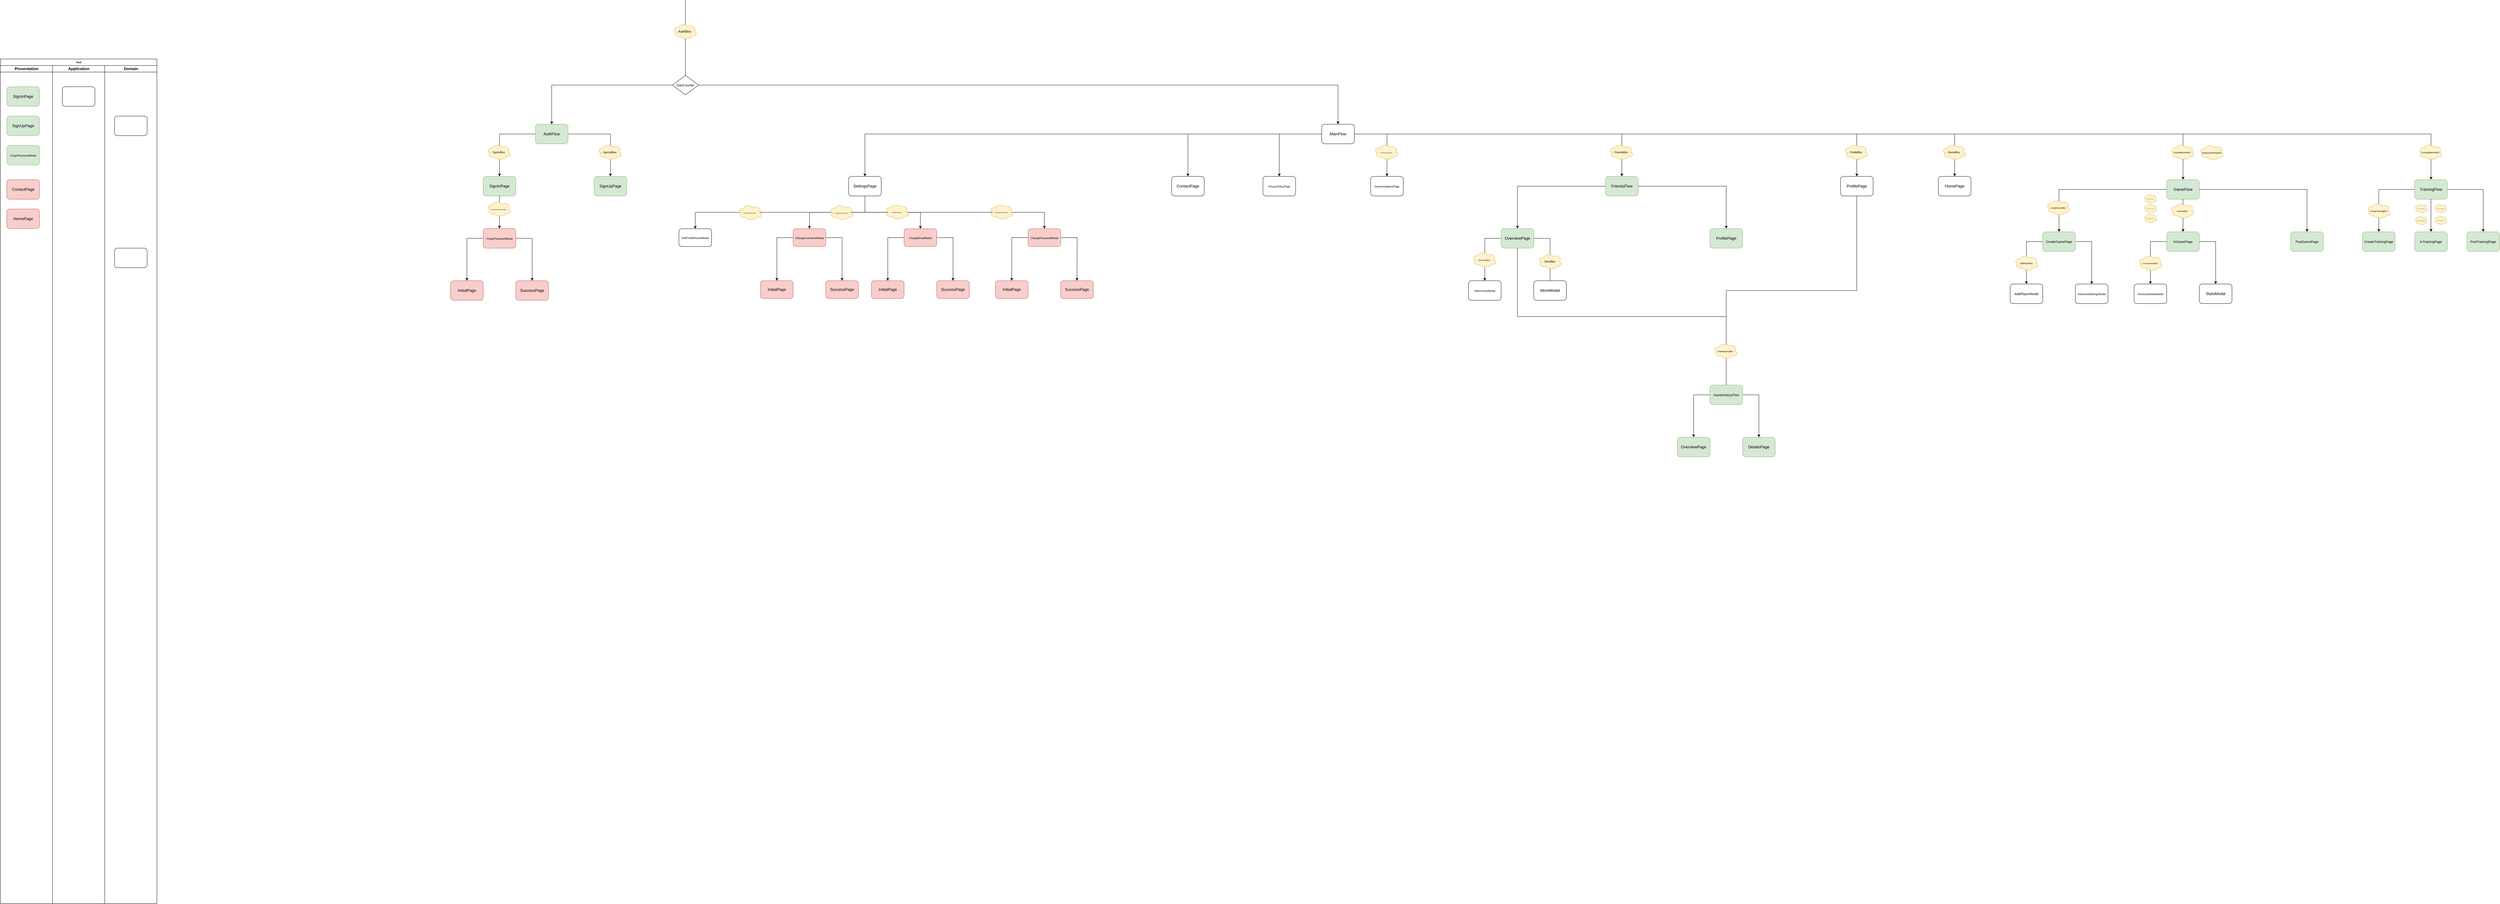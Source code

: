 <mxfile version="15.8.3" type="device"><diagram name="Page-1" id="74e2e168-ea6b-b213-b513-2b3c1d86103e"><mxGraphModel dx="1577" dy="1873" grid="1" gridSize="10" guides="1" tooltips="1" connect="1" arrows="1" fold="1" page="1" pageScale="1" pageWidth="1100" pageHeight="850" background="none" math="0" shadow="0"><root><mxCell id="0"/><mxCell id="1" parent="0"/><mxCell id="rE-eHbwHtu06tANmnQCD-53" style="edgeStyle=orthogonalEdgeStyle;rounded=0;orthogonalLoop=1;jettySize=auto;html=1;exitX=1;exitY=0.5;exitDx=0;exitDy=0;entryX=0.5;entryY=0;entryDx=0;entryDy=0;fontSize=8;endArrow=none;endFill=0;strokeColor=default;" parent="1" source="XMuvC0EzEgbRMWY16VKW-186" target="XMuvC0EzEgbRMWY16VKW-200" edge="1"><mxGeometry relative="1" as="geometry"/></mxCell><mxCell id="77e6c97f196da883-1" value="Pool" style="swimlane;html=1;childLayout=stackLayout;startSize=20;rounded=0;shadow=0;labelBackgroundColor=none;strokeWidth=1;fontFamily=Verdana;fontSize=8;align=center;" parent="1" vertex="1"><mxGeometry x="70" y="40" width="480" height="2590" as="geometry"/></mxCell><mxCell id="77e6c97f196da883-2" value="Presentation" style="swimlane;html=1;startSize=20;" parent="77e6c97f196da883-1" vertex="1"><mxGeometry y="20" width="160" height="2570" as="geometry"><mxRectangle y="20" width="30" height="730" as="alternateBounds"/></mxGeometry></mxCell><mxCell id="77e6c97f196da883-8" value="" style="rounded=1;whiteSpace=wrap;html=1;shadow=0;labelBackgroundColor=none;strokeWidth=1;fontFamily=Verdana;fontSize=8;align=center;fillColor=#d5e8d4;strokeColor=#82b366;" parent="77e6c97f196da883-2" vertex="1"><mxGeometry x="20" y="65" width="100" height="60" as="geometry"/></mxCell><mxCell id="77e6c97f196da883-9" value="" style="rounded=1;whiteSpace=wrap;html=1;shadow=0;labelBackgroundColor=none;strokeWidth=1;fontFamily=Verdana;fontSize=8;align=center;fillColor=#d5e8d4;strokeColor=#82b366;" parent="77e6c97f196da883-2" vertex="1"><mxGeometry x="20" y="155" width="100" height="60" as="geometry"/></mxCell><mxCell id="XMuvC0EzEgbRMWY16VKW-2" value="SignInPage" style="text;html=1;strokeColor=none;fillColor=none;align=center;verticalAlign=middle;whiteSpace=wrap;rounded=0;" parent="77e6c97f196da883-2" vertex="1"><mxGeometry x="40" y="80" width="60" height="30" as="geometry"/></mxCell><mxCell id="XMuvC0EzEgbRMWY16VKW-3" value="SignUpPage" style="text;html=1;strokeColor=none;fillColor=none;align=center;verticalAlign=middle;whiteSpace=wrap;rounded=0;" parent="77e6c97f196da883-2" vertex="1"><mxGeometry x="40" y="170" width="60" height="30" as="geometry"/></mxCell><mxCell id="XMuvC0EzEgbRMWY16VKW-4" value="" style="rounded=1;whiteSpace=wrap;html=1;shadow=0;labelBackgroundColor=none;strokeWidth=1;fontFamily=Verdana;fontSize=8;align=center;fillColor=#d5e8d4;strokeColor=#82b366;" parent="77e6c97f196da883-2" vertex="1"><mxGeometry x="20" y="245" width="100" height="60" as="geometry"/></mxCell><mxCell id="XMuvC0EzEgbRMWY16VKW-5" value="&lt;font style=&quot;font-size: 8px&quot;&gt;ForgotPasswordModal&lt;/font&gt;" style="text;html=1;strokeColor=none;fillColor=none;align=center;verticalAlign=middle;whiteSpace=wrap;rounded=0;" parent="77e6c97f196da883-2" vertex="1"><mxGeometry x="40" y="260" width="60" height="30" as="geometry"/></mxCell><mxCell id="XMuvC0EzEgbRMWY16VKW-6" value="" style="rounded=1;whiteSpace=wrap;html=1;shadow=0;labelBackgroundColor=none;strokeWidth=1;fontFamily=Verdana;fontSize=8;align=center;fillColor=#f8cecc;strokeColor=#b85450;" parent="77e6c97f196da883-2" vertex="1"><mxGeometry x="20" y="350" width="100" height="60" as="geometry"/></mxCell><mxCell id="XMuvC0EzEgbRMWY16VKW-7" value="" style="rounded=1;whiteSpace=wrap;html=1;shadow=0;labelBackgroundColor=none;strokeWidth=1;fontFamily=Verdana;fontSize=8;align=center;fillColor=#f8cecc;strokeColor=#b85450;" parent="77e6c97f196da883-2" vertex="1"><mxGeometry x="20" y="440" width="100" height="60" as="geometry"/></mxCell><mxCell id="XMuvC0EzEgbRMWY16VKW-8" value="ContactPage" style="text;html=1;strokeColor=none;fillColor=none;align=center;verticalAlign=middle;whiteSpace=wrap;rounded=0;" parent="77e6c97f196da883-2" vertex="1"><mxGeometry x="40" y="365" width="60" height="30" as="geometry"/></mxCell><mxCell id="XMuvC0EzEgbRMWY16VKW-9" value="HomePage" style="text;html=1;strokeColor=none;fillColor=none;align=center;verticalAlign=middle;whiteSpace=wrap;rounded=0;" parent="77e6c97f196da883-2" vertex="1"><mxGeometry x="40" y="455" width="60" height="30" as="geometry"/></mxCell><mxCell id="77e6c97f196da883-3" value="Application" style="swimlane;html=1;startSize=20;" parent="77e6c97f196da883-1" vertex="1"><mxGeometry x="160" y="20" width="160" height="2570" as="geometry"/></mxCell><mxCell id="77e6c97f196da883-11" value="" style="rounded=1;whiteSpace=wrap;html=1;shadow=0;labelBackgroundColor=none;strokeWidth=1;fontFamily=Verdana;fontSize=8;align=center;" parent="77e6c97f196da883-3" vertex="1"><mxGeometry x="30" y="65" width="100" height="60" as="geometry"/></mxCell><mxCell id="77e6c97f196da883-4" value="Domain" style="swimlane;html=1;startSize=20;" parent="77e6c97f196da883-1" vertex="1"><mxGeometry x="320" y="20" width="160" height="2570" as="geometry"/></mxCell><mxCell id="77e6c97f196da883-12" value="" style="rounded=1;whiteSpace=wrap;html=1;shadow=0;labelBackgroundColor=none;strokeWidth=1;fontFamily=Verdana;fontSize=8;align=center;" parent="77e6c97f196da883-4" vertex="1"><mxGeometry x="30" y="155" width="100" height="60" as="geometry"/></mxCell><mxCell id="77e6c97f196da883-14" value="" style="rounded=1;whiteSpace=wrap;html=1;shadow=0;labelBackgroundColor=none;strokeWidth=1;fontFamily=Verdana;fontSize=8;align=center;" parent="77e6c97f196da883-4" vertex="1"><mxGeometry x="30" y="560" width="100" height="60" as="geometry"/></mxCell><mxCell id="XMuvC0EzEgbRMWY16VKW-25" style="edgeStyle=orthogonalEdgeStyle;rounded=0;orthogonalLoop=1;jettySize=auto;html=1;exitX=0;exitY=0.5;exitDx=0;exitDy=0;entryX=0.5;entryY=0;entryDx=0;entryDy=0;fontSize=12;" parent="1" source="77e6c97f196da883-13" target="XMuvC0EzEgbRMWY16VKW-13" edge="1"><mxGeometry relative="1" as="geometry"/></mxCell><mxCell id="XMuvC0EzEgbRMWY16VKW-26" style="edgeStyle=orthogonalEdgeStyle;rounded=0;orthogonalLoop=1;jettySize=auto;html=1;exitX=1;exitY=0.5;exitDx=0;exitDy=0;entryX=0.5;entryY=0;entryDx=0;entryDy=0;fontSize=12;" parent="1" source="77e6c97f196da883-13" target="XMuvC0EzEgbRMWY16VKW-19" edge="1"><mxGeometry relative="1" as="geometry"/></mxCell><mxCell id="rE-eHbwHtu06tANmnQCD-9" style="edgeStyle=orthogonalEdgeStyle;rounded=0;orthogonalLoop=1;jettySize=auto;html=1;exitX=0.5;exitY=0;exitDx=0;exitDy=0;endArrow=none;endFill=0;" parent="1" source="77e6c97f196da883-13" edge="1"><mxGeometry relative="1" as="geometry"><mxPoint x="2170.069" y="-140" as="targetPoint"/></mxGeometry></mxCell><mxCell id="77e6c97f196da883-13" value="" style="rhombus;whiteSpace=wrap;html=1;rounded=0;shadow=0;labelBackgroundColor=none;strokeWidth=1;fontFamily=Verdana;fontSize=8;align=center;" parent="1" vertex="1"><mxGeometry x="2130" y="90" width="80" height="60" as="geometry"/></mxCell><mxCell id="XMuvC0EzEgbRMWY16VKW-15" value="&lt;font style=&quot;font-size: 10px&quot;&gt;DartCounter&lt;/font&gt;" style="text;html=1;strokeColor=none;fillColor=none;align=center;verticalAlign=middle;whiteSpace=wrap;rounded=0;fontSize=12;" parent="1" vertex="1"><mxGeometry x="2140" y="105" width="60" height="30" as="geometry"/></mxCell><mxCell id="XMuvC0EzEgbRMWY16VKW-22" value="" style="group" parent="1" vertex="1" connectable="0"><mxGeometry x="1710" y="240" width="100" height="60" as="geometry"/></mxCell><mxCell id="XMuvC0EzEgbRMWY16VKW-13" value="" style="rounded=1;whiteSpace=wrap;html=1;shadow=0;labelBackgroundColor=none;strokeWidth=1;fontFamily=Verdana;fontSize=8;align=center;fillColor=#d5e8d4;strokeColor=#82b366;" parent="XMuvC0EzEgbRMWY16VKW-22" vertex="1"><mxGeometry width="100" height="60" as="geometry"/></mxCell><mxCell id="XMuvC0EzEgbRMWY16VKW-17" value="&lt;font style=&quot;font-size: 12px&quot;&gt;AuthFlow&lt;/font&gt;" style="text;html=1;strokeColor=none;fillColor=none;align=center;verticalAlign=middle;whiteSpace=wrap;rounded=0;fontSize=10;" parent="XMuvC0EzEgbRMWY16VKW-22" vertex="1"><mxGeometry x="20" y="15" width="60" height="30" as="geometry"/></mxCell><mxCell id="XMuvC0EzEgbRMWY16VKW-27" value="" style="group" parent="1" vertex="1" connectable="0"><mxGeometry x="1550" y="400" width="100" height="60" as="geometry"/></mxCell><mxCell id="XMuvC0EzEgbRMWY16VKW-28" value="" style="rounded=1;whiteSpace=wrap;html=1;shadow=0;labelBackgroundColor=none;strokeWidth=1;fontFamily=Verdana;fontSize=8;align=center;fillColor=#d5e8d4;strokeColor=#82b366;" parent="XMuvC0EzEgbRMWY16VKW-27" vertex="1"><mxGeometry width="100" height="60" as="geometry"/></mxCell><mxCell id="XMuvC0EzEgbRMWY16VKW-29" value="&lt;font style=&quot;font-size: 12px&quot;&gt;SignInPage&lt;/font&gt;" style="text;html=1;strokeColor=none;fillColor=none;align=center;verticalAlign=middle;whiteSpace=wrap;rounded=0;fontSize=10;" parent="XMuvC0EzEgbRMWY16VKW-27" vertex="1"><mxGeometry x="20" y="15" width="60" height="30" as="geometry"/></mxCell><mxCell id="XMuvC0EzEgbRMWY16VKW-30" value="" style="group" parent="1" vertex="1" connectable="0"><mxGeometry x="1890" y="400" width="100" height="60" as="geometry"/></mxCell><mxCell id="XMuvC0EzEgbRMWY16VKW-31" value="" style="rounded=1;whiteSpace=wrap;html=1;shadow=0;labelBackgroundColor=none;strokeWidth=1;fontFamily=Verdana;fontSize=8;align=center;fillColor=#d5e8d4;strokeColor=#82b366;" parent="XMuvC0EzEgbRMWY16VKW-30" vertex="1"><mxGeometry width="100" height="60" as="geometry"/></mxCell><mxCell id="XMuvC0EzEgbRMWY16VKW-32" value="&lt;font style=&quot;font-size: 12px&quot;&gt;SignUpPage&lt;/font&gt;" style="text;html=1;strokeColor=none;fillColor=none;align=center;verticalAlign=middle;whiteSpace=wrap;rounded=0;fontSize=10;" parent="XMuvC0EzEgbRMWY16VKW-30" vertex="1"><mxGeometry x="20" y="15" width="60" height="30" as="geometry"/></mxCell><mxCell id="XMuvC0EzEgbRMWY16VKW-33" style="edgeStyle=orthogonalEdgeStyle;rounded=0;orthogonalLoop=1;jettySize=auto;html=1;exitX=0;exitY=0.5;exitDx=0;exitDy=0;entryX=0.5;entryY=0;entryDx=0;entryDy=0;fontSize=12;" parent="1" source="XMuvC0EzEgbRMWY16VKW-13" target="XMuvC0EzEgbRMWY16VKW-28" edge="1"><mxGeometry relative="1" as="geometry"/></mxCell><mxCell id="XMuvC0EzEgbRMWY16VKW-34" style="edgeStyle=orthogonalEdgeStyle;rounded=0;orthogonalLoop=1;jettySize=auto;html=1;exitX=1;exitY=0.5;exitDx=0;exitDy=0;entryX=0.5;entryY=0;entryDx=0;entryDy=0;fontSize=12;" parent="1" source="XMuvC0EzEgbRMWY16VKW-13" target="XMuvC0EzEgbRMWY16VKW-31" edge="1"><mxGeometry relative="1" as="geometry"/></mxCell><mxCell id="XMuvC0EzEgbRMWY16VKW-35" value="" style="group" parent="1" vertex="1" connectable="0"><mxGeometry x="1550" y="560" width="100" height="60" as="geometry"/></mxCell><mxCell id="XMuvC0EzEgbRMWY16VKW-36" value="" style="rounded=1;whiteSpace=wrap;html=1;shadow=0;labelBackgroundColor=none;strokeWidth=1;fontFamily=Verdana;fontSize=8;align=center;fillColor=#f8cecc;strokeColor=#b85450;" parent="XMuvC0EzEgbRMWY16VKW-35" vertex="1"><mxGeometry width="100" height="60" as="geometry"/></mxCell><mxCell id="XMuvC0EzEgbRMWY16VKW-37" value="&lt;font style=&quot;font-size: 8px&quot;&gt;ForgotPasswordModal&lt;/font&gt;" style="text;html=1;strokeColor=none;fillColor=none;align=center;verticalAlign=middle;whiteSpace=wrap;rounded=0;fontSize=10;" parent="XMuvC0EzEgbRMWY16VKW-35" vertex="1"><mxGeometry x="20" y="15" width="60" height="30" as="geometry"/></mxCell><mxCell id="XMuvC0EzEgbRMWY16VKW-38" style="edgeStyle=orthogonalEdgeStyle;rounded=0;orthogonalLoop=1;jettySize=auto;html=1;exitX=0.5;exitY=1;exitDx=0;exitDy=0;entryX=0.5;entryY=0;entryDx=0;entryDy=0;fontSize=8;" parent="1" source="XMuvC0EzEgbRMWY16VKW-28" target="XMuvC0EzEgbRMWY16VKW-36" edge="1"><mxGeometry relative="1" as="geometry"/></mxCell><mxCell id="XMuvC0EzEgbRMWY16VKW-39" value="" style="group" parent="1" vertex="1" connectable="0"><mxGeometry x="1450" y="720" width="100" height="60" as="geometry"/></mxCell><mxCell id="XMuvC0EzEgbRMWY16VKW-40" value="" style="rounded=1;whiteSpace=wrap;html=1;shadow=0;labelBackgroundColor=none;strokeWidth=1;fontFamily=Verdana;fontSize=8;align=center;fillColor=#f8cecc;strokeColor=#b85450;" parent="XMuvC0EzEgbRMWY16VKW-39" vertex="1"><mxGeometry width="100" height="60" as="geometry"/></mxCell><mxCell id="XMuvC0EzEgbRMWY16VKW-41" value="&lt;font style=&quot;font-size: 12px&quot;&gt;InitialPage&lt;/font&gt;" style="text;html=1;strokeColor=none;fillColor=none;align=center;verticalAlign=middle;whiteSpace=wrap;rounded=0;fontSize=10;" parent="XMuvC0EzEgbRMWY16VKW-39" vertex="1"><mxGeometry x="20" y="15" width="60" height="30" as="geometry"/></mxCell><mxCell id="XMuvC0EzEgbRMWY16VKW-44" value="" style="group" parent="1" vertex="1" connectable="0"><mxGeometry x="1650" y="720" width="100" height="60" as="geometry"/></mxCell><mxCell id="XMuvC0EzEgbRMWY16VKW-45" value="" style="rounded=1;whiteSpace=wrap;html=1;shadow=0;labelBackgroundColor=none;strokeWidth=1;fontFamily=Verdana;fontSize=8;align=center;fillColor=#f8cecc;strokeColor=#b85450;" parent="XMuvC0EzEgbRMWY16VKW-44" vertex="1"><mxGeometry width="100" height="60" as="geometry"/></mxCell><mxCell id="XMuvC0EzEgbRMWY16VKW-46" value="&lt;font style=&quot;font-size: 12px&quot;&gt;SuccessPage&lt;/font&gt;" style="text;html=1;strokeColor=none;fillColor=none;align=center;verticalAlign=middle;whiteSpace=wrap;rounded=0;fontSize=10;" parent="XMuvC0EzEgbRMWY16VKW-44" vertex="1"><mxGeometry x="20" y="15" width="60" height="30" as="geometry"/></mxCell><mxCell id="XMuvC0EzEgbRMWY16VKW-47" style="edgeStyle=orthogonalEdgeStyle;rounded=0;orthogonalLoop=1;jettySize=auto;html=1;exitX=0;exitY=0.5;exitDx=0;exitDy=0;entryX=0.5;entryY=0;entryDx=0;entryDy=0;fontSize=8;" parent="1" source="XMuvC0EzEgbRMWY16VKW-36" target="XMuvC0EzEgbRMWY16VKW-40" edge="1"><mxGeometry relative="1" as="geometry"/></mxCell><mxCell id="XMuvC0EzEgbRMWY16VKW-48" style="edgeStyle=orthogonalEdgeStyle;rounded=0;orthogonalLoop=1;jettySize=auto;html=1;exitX=1;exitY=0.5;exitDx=0;exitDy=0;entryX=0.5;entryY=0;entryDx=0;entryDy=0;fontSize=8;" parent="1" source="XMuvC0EzEgbRMWY16VKW-36" target="XMuvC0EzEgbRMWY16VKW-45" edge="1"><mxGeometry relative="1" as="geometry"/></mxCell><mxCell id="XMuvC0EzEgbRMWY16VKW-23" value="" style="group" parent="1" vertex="1" connectable="0"><mxGeometry x="4120" y="240" width="100" height="60" as="geometry"/></mxCell><mxCell id="XMuvC0EzEgbRMWY16VKW-19" value="" style="rounded=1;whiteSpace=wrap;html=1;shadow=0;labelBackgroundColor=none;strokeWidth=1;fontFamily=Verdana;fontSize=8;align=center;" parent="XMuvC0EzEgbRMWY16VKW-23" vertex="1"><mxGeometry width="100" height="60" as="geometry"/></mxCell><mxCell id="XMuvC0EzEgbRMWY16VKW-20" value="&lt;font style=&quot;font-size: 12px&quot;&gt;MainFlow&lt;/font&gt;" style="text;html=1;strokeColor=none;fillColor=none;align=center;verticalAlign=middle;whiteSpace=wrap;rounded=0;fontSize=10;" parent="XMuvC0EzEgbRMWY16VKW-23" vertex="1"><mxGeometry x="20" y="15" width="60" height="30" as="geometry"/></mxCell><mxCell id="XMuvC0EzEgbRMWY16VKW-64" value="" style="group" parent="1" vertex="1" connectable="0"><mxGeometry x="4270" y="400" width="100" height="60" as="geometry"/></mxCell><mxCell id="XMuvC0EzEgbRMWY16VKW-65" value="" style="rounded=1;whiteSpace=wrap;html=1;shadow=0;labelBackgroundColor=none;strokeWidth=1;fontFamily=Verdana;fontSize=8;align=center;" parent="XMuvC0EzEgbRMWY16VKW-64" vertex="1"><mxGeometry width="100" height="60" as="geometry"/></mxCell><mxCell id="XMuvC0EzEgbRMWY16VKW-66" value="&lt;font style=&quot;font-size: 8px&quot;&gt;GameInvitationsPage&lt;/font&gt;" style="text;html=1;strokeColor=none;fillColor=none;align=center;verticalAlign=middle;whiteSpace=wrap;rounded=0;fontSize=10;" parent="XMuvC0EzEgbRMWY16VKW-64" vertex="1"><mxGeometry x="20" y="15" width="60" height="30" as="geometry"/></mxCell><mxCell id="XMuvC0EzEgbRMWY16VKW-67" value="" style="group" parent="1" vertex="1" connectable="0"><mxGeometry x="4990" y="400" width="100" height="60" as="geometry"/></mxCell><mxCell id="XMuvC0EzEgbRMWY16VKW-68" value="" style="rounded=1;whiteSpace=wrap;html=1;shadow=0;labelBackgroundColor=none;strokeWidth=1;fontFamily=Verdana;fontSize=8;align=center;fillColor=#d5e8d4;strokeColor=#82b366;" parent="XMuvC0EzEgbRMWY16VKW-67" vertex="1"><mxGeometry width="100" height="60" as="geometry"/></mxCell><mxCell id="XMuvC0EzEgbRMWY16VKW-69" value="&lt;font style=&quot;font-size: 12px&quot;&gt;FriendsFlow&lt;/font&gt;" style="text;html=1;strokeColor=none;fillColor=none;align=center;verticalAlign=middle;whiteSpace=wrap;rounded=0;fontSize=10;" parent="XMuvC0EzEgbRMWY16VKW-67" vertex="1"><mxGeometry x="20" y="15" width="60" height="30" as="geometry"/></mxCell><mxCell id="XMuvC0EzEgbRMWY16VKW-70" value="" style="group" parent="1" vertex="1" connectable="0"><mxGeometry x="5710" y="400" width="100" height="60" as="geometry"/></mxCell><mxCell id="XMuvC0EzEgbRMWY16VKW-71" value="" style="rounded=1;whiteSpace=wrap;html=1;shadow=0;labelBackgroundColor=none;strokeWidth=1;fontFamily=Verdana;fontSize=8;align=center;" parent="XMuvC0EzEgbRMWY16VKW-70" vertex="1"><mxGeometry width="100" height="60" as="geometry"/></mxCell><mxCell id="XMuvC0EzEgbRMWY16VKW-72" value="&lt;font style=&quot;font-size: 12px&quot;&gt;ProfilePage&lt;/font&gt;" style="text;html=1;strokeColor=none;fillColor=none;align=center;verticalAlign=middle;whiteSpace=wrap;rounded=0;fontSize=10;" parent="XMuvC0EzEgbRMWY16VKW-70" vertex="1"><mxGeometry x="20" y="15" width="60" height="30" as="geometry"/></mxCell><mxCell id="XMuvC0EzEgbRMWY16VKW-79" value="" style="group" parent="1" vertex="1" connectable="0"><mxGeometry x="6010" y="400" width="100" height="60" as="geometry"/></mxCell><mxCell id="XMuvC0EzEgbRMWY16VKW-80" value="" style="rounded=1;whiteSpace=wrap;html=1;shadow=0;labelBackgroundColor=none;strokeWidth=1;fontFamily=Verdana;fontSize=8;align=center;" parent="XMuvC0EzEgbRMWY16VKW-79" vertex="1"><mxGeometry width="100" height="60" as="geometry"/></mxCell><mxCell id="XMuvC0EzEgbRMWY16VKW-81" value="&lt;font style=&quot;font-size: 12px&quot;&gt;HomePage&lt;/font&gt;" style="text;html=1;strokeColor=none;fillColor=none;align=center;verticalAlign=middle;whiteSpace=wrap;rounded=0;fontSize=10;" parent="XMuvC0EzEgbRMWY16VKW-79" vertex="1"><mxGeometry x="20" y="15" width="60" height="30" as="geometry"/></mxCell><mxCell id="XMuvC0EzEgbRMWY16VKW-90" style="edgeStyle=orthogonalEdgeStyle;rounded=0;orthogonalLoop=1;jettySize=auto;html=1;exitX=1;exitY=0.5;exitDx=0;exitDy=0;entryX=0.5;entryY=0;entryDx=0;entryDy=0;fontSize=12;fontColor=none;" parent="1" source="XMuvC0EzEgbRMWY16VKW-19" target="XMuvC0EzEgbRMWY16VKW-80" edge="1"><mxGeometry x="3780" y="240" as="geometry"/></mxCell><mxCell id="XMuvC0EzEgbRMWY16VKW-97" style="edgeStyle=orthogonalEdgeStyle;rounded=0;orthogonalLoop=1;jettySize=auto;html=1;exitX=0;exitY=0.5;exitDx=0;exitDy=0;entryX=0.5;entryY=0;entryDx=0;entryDy=0;fontSize=12;fontColor=none;" parent="1" source="XMuvC0EzEgbRMWY16VKW-19" target="XMuvC0EzEgbRMWY16VKW-56" edge="1"><mxGeometry x="3780" y="240" as="geometry"/></mxCell><mxCell id="XMuvC0EzEgbRMWY16VKW-193" value="" style="group" parent="1" vertex="1" connectable="0"><mxGeometry x="4670" y="550" width="300" height="200" as="geometry"/></mxCell><mxCell id="XMuvC0EzEgbRMWY16VKW-185" value="" style="group" parent="XMuvC0EzEgbRMWY16VKW-193" vertex="1" connectable="0"><mxGeometry y="10" width="100" height="60" as="geometry"/></mxCell><mxCell id="XMuvC0EzEgbRMWY16VKW-186" value="" style="rounded=1;whiteSpace=wrap;html=1;shadow=0;labelBackgroundColor=none;strokeWidth=1;fontFamily=Verdana;fontSize=8;align=center;fillColor=#d5e8d4;strokeColor=#82b366;" parent="XMuvC0EzEgbRMWY16VKW-185" vertex="1"><mxGeometry width="100" height="60" as="geometry"/></mxCell><mxCell id="XMuvC0EzEgbRMWY16VKW-187" value="&lt;font style=&quot;font-size: 12px&quot;&gt;OverviewPage&lt;/font&gt;" style="text;html=1;strokeColor=none;fillColor=none;align=center;verticalAlign=middle;whiteSpace=wrap;rounded=0;fontSize=10;" parent="XMuvC0EzEgbRMWY16VKW-185" vertex="1"><mxGeometry x="20" y="15" width="60" height="30" as="geometry"/></mxCell><mxCell id="rE-eHbwHtu06tANmnQCD-50" value="" style="group;horizontal=1;verticalAlign=top;" parent="XMuvC0EzEgbRMWY16VKW-193" vertex="1" connectable="0"><mxGeometry x="112" y="85.31" width="76" height="50" as="geometry"/></mxCell><mxCell id="rE-eHbwHtu06tANmnQCD-51" value="" style="ellipse;shape=cloud;whiteSpace=wrap;html=1;fillColor=#fff2cc;strokeColor=#d6b656;" parent="rE-eHbwHtu06tANmnQCD-50" vertex="1"><mxGeometry width="76" height="50" as="geometry"/></mxCell><mxCell id="rE-eHbwHtu06tANmnQCD-52" value="&lt;font style=&quot;font-size: 8px&quot;&gt;MoreBloc&lt;/font&gt;" style="text;html=1;strokeColor=none;fillColor=none;align=center;verticalAlign=middle;whiteSpace=wrap;rounded=0;" parent="rE-eHbwHtu06tANmnQCD-50" vertex="1"><mxGeometry x="19" y="15.625" width="38" height="18.75" as="geometry"/></mxCell><mxCell id="XMuvC0EzEgbRMWY16VKW-194" style="edgeStyle=orthogonalEdgeStyle;rounded=0;orthogonalLoop=1;jettySize=auto;html=1;exitX=0;exitY=0.5;exitDx=0;exitDy=0;entryX=0.5;entryY=0;entryDx=0;entryDy=0;fontSize=12;fontColor=none;" parent="1" source="XMuvC0EzEgbRMWY16VKW-68" target="XMuvC0EzEgbRMWY16VKW-186" edge="1"><mxGeometry relative="1" as="geometry"/></mxCell><mxCell id="XMuvC0EzEgbRMWY16VKW-195" style="edgeStyle=orthogonalEdgeStyle;rounded=0;orthogonalLoop=1;jettySize=auto;html=1;exitX=1;exitY=0.5;exitDx=0;exitDy=0;entryX=0.5;entryY=0;entryDx=0;entryDy=0;fontSize=12;fontColor=none;" parent="1" source="XMuvC0EzEgbRMWY16VKW-68" target="XMuvC0EzEgbRMWY16VKW-190" edge="1"><mxGeometry relative="1" as="geometry"/></mxCell><mxCell id="XMuvC0EzEgbRMWY16VKW-189" value="" style="group" parent="1" vertex="1" connectable="0"><mxGeometry x="5310" y="560" width="100" height="60" as="geometry"/></mxCell><mxCell id="XMuvC0EzEgbRMWY16VKW-190" value="" style="rounded=1;whiteSpace=wrap;html=1;shadow=0;labelBackgroundColor=none;strokeWidth=1;fontFamily=Verdana;fontSize=8;align=center;fillColor=#d5e8d4;strokeColor=#82b366;" parent="XMuvC0EzEgbRMWY16VKW-189" vertex="1"><mxGeometry width="100" height="60" as="geometry"/></mxCell><mxCell id="XMuvC0EzEgbRMWY16VKW-191" value="&lt;font style=&quot;font-size: 12px&quot;&gt;ProfilePage&lt;/font&gt;" style="text;html=1;strokeColor=none;fillColor=none;align=center;verticalAlign=middle;whiteSpace=wrap;rounded=0;fontSize=10;" parent="XMuvC0EzEgbRMWY16VKW-189" vertex="1"><mxGeometry x="20" y="15" width="60" height="30" as="geometry"/></mxCell><mxCell id="XMuvC0EzEgbRMWY16VKW-196" value="" style="group" parent="1" vertex="1" connectable="0"><mxGeometry x="4570" y="720" width="100" height="60" as="geometry"/></mxCell><mxCell id="XMuvC0EzEgbRMWY16VKW-197" value="" style="rounded=1;whiteSpace=wrap;html=1;shadow=0;labelBackgroundColor=none;strokeWidth=1;fontFamily=Verdana;fontSize=8;align=center;" parent="XMuvC0EzEgbRMWY16VKW-196" vertex="1"><mxGeometry width="100" height="60" as="geometry"/></mxCell><mxCell id="XMuvC0EzEgbRMWY16VKW-198" value="&lt;font style=&quot;font-size: 8px&quot;&gt;SearchUserModal&lt;/font&gt;" style="text;html=1;strokeColor=none;fillColor=none;align=center;verticalAlign=middle;whiteSpace=wrap;rounded=0;fontSize=10;" parent="XMuvC0EzEgbRMWY16VKW-196" vertex="1"><mxGeometry x="20" y="15" width="60" height="30" as="geometry"/></mxCell><mxCell id="XMuvC0EzEgbRMWY16VKW-199" value="" style="group" parent="1" vertex="1" connectable="0"><mxGeometry x="4770" y="720" width="100" height="60" as="geometry"/></mxCell><mxCell id="XMuvC0EzEgbRMWY16VKW-200" value="" style="rounded=1;whiteSpace=wrap;html=1;shadow=0;labelBackgroundColor=none;strokeWidth=1;fontFamily=Verdana;fontSize=8;align=center;" parent="XMuvC0EzEgbRMWY16VKW-199" vertex="1"><mxGeometry width="100" height="60" as="geometry"/></mxCell><mxCell id="XMuvC0EzEgbRMWY16VKW-201" value="&lt;font style=&quot;font-size: 12px&quot;&gt;MoreModal&lt;/font&gt;" style="text;html=1;strokeColor=none;fillColor=none;align=center;verticalAlign=middle;whiteSpace=wrap;rounded=0;fontSize=10;" parent="XMuvC0EzEgbRMWY16VKW-199" vertex="1"><mxGeometry x="20" y="15" width="60" height="30" as="geometry"/></mxCell><mxCell id="XMuvC0EzEgbRMWY16VKW-203" style="edgeStyle=orthogonalEdgeStyle;rounded=0;orthogonalLoop=1;jettySize=auto;html=1;exitX=0;exitY=0.5;exitDx=0;exitDy=0;entryX=0.5;entryY=0;entryDx=0;entryDy=0;fontSize=8;fontColor=none;" parent="1" source="XMuvC0EzEgbRMWY16VKW-186" target="XMuvC0EzEgbRMWY16VKW-197" edge="1"><mxGeometry relative="1" as="geometry"/></mxCell><mxCell id="XMuvC0EzEgbRMWY16VKW-264" style="edgeStyle=orthogonalEdgeStyle;rounded=0;orthogonalLoop=1;jettySize=auto;html=1;exitX=1;exitY=0.5;exitDx=0;exitDy=0;entryX=0.5;entryY=0;entryDx=0;entryDy=0;fontSize=12;fontColor=none;" parent="1" source="XMuvC0EzEgbRMWY16VKW-19" target="XMuvC0EzEgbRMWY16VKW-77" edge="1"><mxGeometry relative="1" as="geometry"/></mxCell><mxCell id="XMuvC0EzEgbRMWY16VKW-265" style="edgeStyle=orthogonalEdgeStyle;rounded=0;orthogonalLoop=1;jettySize=auto;html=1;exitX=1;exitY=0.5;exitDx=0;exitDy=0;entryX=0.5;entryY=0;entryDx=0;entryDy=0;fontSize=12;fontColor=none;" parent="1" source="XMuvC0EzEgbRMWY16VKW-19" target="XMuvC0EzEgbRMWY16VKW-206" edge="1"><mxGeometry relative="1" as="geometry"/></mxCell><mxCell id="XMuvC0EzEgbRMWY16VKW-266" style="edgeStyle=orthogonalEdgeStyle;rounded=0;orthogonalLoop=1;jettySize=auto;html=1;exitX=1;exitY=0.5;exitDx=0;exitDy=0;entryX=0.5;entryY=0;entryDx=0;entryDy=0;fontSize=12;fontColor=none;" parent="1" source="XMuvC0EzEgbRMWY16VKW-19" target="XMuvC0EzEgbRMWY16VKW-65" edge="1"><mxGeometry relative="1" as="geometry"/></mxCell><mxCell id="XMuvC0EzEgbRMWY16VKW-267" style="edgeStyle=orthogonalEdgeStyle;rounded=0;orthogonalLoop=1;jettySize=auto;html=1;exitX=1;exitY=0.5;exitDx=0;exitDy=0;entryX=0.5;entryY=0;entryDx=0;entryDy=0;fontSize=12;fontColor=none;" parent="1" source="XMuvC0EzEgbRMWY16VKW-19" target="XMuvC0EzEgbRMWY16VKW-68" edge="1"><mxGeometry relative="1" as="geometry"/></mxCell><mxCell id="XMuvC0EzEgbRMWY16VKW-268" style="edgeStyle=orthogonalEdgeStyle;rounded=0;orthogonalLoop=1;jettySize=auto;html=1;exitX=1;exitY=0.5;exitDx=0;exitDy=0;entryX=0.5;entryY=0;entryDx=0;entryDy=0;fontSize=12;fontColor=none;" parent="1" source="XMuvC0EzEgbRMWY16VKW-19" target="XMuvC0EzEgbRMWY16VKW-71" edge="1"><mxGeometry relative="1" as="geometry"/></mxCell><mxCell id="XMuvC0EzEgbRMWY16VKW-271" value="" style="group" parent="1" vertex="1" connectable="0"><mxGeometry x="6230" y="410" width="1500" height="380" as="geometry"/></mxCell><mxCell id="XMuvC0EzEgbRMWY16VKW-76" value="" style="group" parent="XMuvC0EzEgbRMWY16VKW-271" vertex="1" connectable="0"><mxGeometry x="480" width="100" height="60" as="geometry"/></mxCell><mxCell id="XMuvC0EzEgbRMWY16VKW-77" value="" style="rounded=1;whiteSpace=wrap;html=1;shadow=0;labelBackgroundColor=none;strokeWidth=1;fontFamily=Verdana;fontSize=8;align=center;fillColor=#d5e8d4;strokeColor=#82b366;" parent="XMuvC0EzEgbRMWY16VKW-76" vertex="1"><mxGeometry width="100" height="60" as="geometry"/></mxCell><mxCell id="XMuvC0EzEgbRMWY16VKW-78" value="&lt;font style=&quot;font-size: 12px&quot;&gt;GameFlow&lt;/font&gt;" style="text;html=1;strokeColor=none;fillColor=none;align=center;verticalAlign=middle;whiteSpace=wrap;rounded=0;fontSize=10;" parent="XMuvC0EzEgbRMWY16VKW-76" vertex="1"><mxGeometry x="20" y="15" width="60" height="30" as="geometry"/></mxCell><mxCell id="XMuvC0EzEgbRMWY16VKW-205" value="" style="group" parent="XMuvC0EzEgbRMWY16VKW-271" vertex="1" connectable="0"><mxGeometry x="1240" width="100" height="60" as="geometry"/></mxCell><mxCell id="XMuvC0EzEgbRMWY16VKW-206" value="" style="rounded=1;whiteSpace=wrap;html=1;shadow=0;labelBackgroundColor=none;strokeWidth=1;fontFamily=Verdana;fontSize=8;align=center;fillColor=#d5e8d4;strokeColor=#82b366;" parent="XMuvC0EzEgbRMWY16VKW-205" vertex="1"><mxGeometry width="100" height="60" as="geometry"/></mxCell><mxCell id="XMuvC0EzEgbRMWY16VKW-207" value="&lt;font style=&quot;font-size: 12px&quot;&gt;TrainingFlow&lt;/font&gt;" style="text;html=1;strokeColor=none;fillColor=none;align=center;verticalAlign=middle;whiteSpace=wrap;rounded=0;fontSize=10;" parent="XMuvC0EzEgbRMWY16VKW-205" vertex="1"><mxGeometry x="20" y="15" width="60" height="30" as="geometry"/></mxCell><mxCell id="XMuvC0EzEgbRMWY16VKW-216" value="" style="group" parent="XMuvC0EzEgbRMWY16VKW-271" vertex="1" connectable="0"><mxGeometry x="110" y="160" width="100" height="60" as="geometry"/></mxCell><mxCell id="XMuvC0EzEgbRMWY16VKW-217" value="" style="rounded=1;whiteSpace=wrap;html=1;shadow=0;labelBackgroundColor=none;strokeWidth=1;fontFamily=Verdana;fontSize=8;align=center;fillColor=#d5e8d4;strokeColor=#82b366;" parent="XMuvC0EzEgbRMWY16VKW-216" vertex="1"><mxGeometry x="-10" width="100" height="60" as="geometry"/></mxCell><mxCell id="XMuvC0EzEgbRMWY16VKW-218" value="&lt;font style=&quot;font-size: 10px&quot;&gt;CreateGamePage&lt;/font&gt;" style="text;html=1;strokeColor=none;fillColor=none;align=center;verticalAlign=middle;whiteSpace=wrap;rounded=0;fontSize=10;" parent="XMuvC0EzEgbRMWY16VKW-216" vertex="1"><mxGeometry x="10" y="15" width="60" height="30" as="geometry"/></mxCell><mxCell id="XMuvC0EzEgbRMWY16VKW-219" value="" style="group" parent="XMuvC0EzEgbRMWY16VKW-271" vertex="1" connectable="0"><mxGeometry x="480" y="160" width="100" height="60" as="geometry"/></mxCell><mxCell id="XMuvC0EzEgbRMWY16VKW-220" value="" style="rounded=1;whiteSpace=wrap;html=1;shadow=0;labelBackgroundColor=none;strokeWidth=1;fontFamily=Verdana;fontSize=8;align=center;fillColor=#d5e8d4;strokeColor=#82b366;" parent="XMuvC0EzEgbRMWY16VKW-219" vertex="1"><mxGeometry width="100" height="60" as="geometry"/></mxCell><mxCell id="XMuvC0EzEgbRMWY16VKW-221" value="&lt;font style=&quot;font-size: 10px&quot;&gt;InGamePage&lt;/font&gt;" style="text;html=1;strokeColor=none;fillColor=none;align=center;verticalAlign=middle;whiteSpace=wrap;rounded=0;fontSize=10;" parent="XMuvC0EzEgbRMWY16VKW-219" vertex="1"><mxGeometry x="20" y="15" width="60" height="30" as="geometry"/></mxCell><mxCell id="XMuvC0EzEgbRMWY16VKW-222" value="" style="group" parent="XMuvC0EzEgbRMWY16VKW-271" vertex="1" connectable="0"><mxGeometry x="860" y="160" width="100" height="60" as="geometry"/></mxCell><mxCell id="XMuvC0EzEgbRMWY16VKW-223" value="" style="rounded=1;whiteSpace=wrap;html=1;shadow=0;labelBackgroundColor=none;strokeWidth=1;fontFamily=Verdana;fontSize=8;align=center;fillColor=#d5e8d4;strokeColor=#82b366;" parent="XMuvC0EzEgbRMWY16VKW-222" vertex="1"><mxGeometry width="100" height="60" as="geometry"/></mxCell><mxCell id="XMuvC0EzEgbRMWY16VKW-224" value="&lt;font style=&quot;font-size: 10px&quot;&gt;PostGamePage&lt;/font&gt;" style="text;html=1;strokeColor=none;fillColor=none;align=center;verticalAlign=middle;whiteSpace=wrap;rounded=0;fontSize=10;" parent="XMuvC0EzEgbRMWY16VKW-222" vertex="1"><mxGeometry x="20" y="15" width="60" height="30" as="geometry"/></mxCell><mxCell id="XMuvC0EzEgbRMWY16VKW-225" value="" style="group" parent="XMuvC0EzEgbRMWY16VKW-271" vertex="1" connectable="0"><mxGeometry x="1080" y="160" width="100" height="60" as="geometry"/></mxCell><mxCell id="XMuvC0EzEgbRMWY16VKW-226" value="" style="rounded=1;whiteSpace=wrap;html=1;shadow=0;labelBackgroundColor=none;strokeWidth=1;fontFamily=Verdana;fontSize=8;align=center;fillColor=#d5e8d4;strokeColor=#82b366;" parent="XMuvC0EzEgbRMWY16VKW-225" vertex="1"><mxGeometry width="100" height="60" as="geometry"/></mxCell><mxCell id="XMuvC0EzEgbRMWY16VKW-227" value="&lt;font style=&quot;font-size: 10px&quot;&gt;CreateTrainingPage&lt;/font&gt;" style="text;html=1;strokeColor=none;fillColor=none;align=center;verticalAlign=middle;whiteSpace=wrap;rounded=0;fontSize=10;" parent="XMuvC0EzEgbRMWY16VKW-225" vertex="1"><mxGeometry x="20" y="15" width="60" height="30" as="geometry"/></mxCell><mxCell id="XMuvC0EzEgbRMWY16VKW-228" value="" style="group" parent="XMuvC0EzEgbRMWY16VKW-271" vertex="1" connectable="0"><mxGeometry x="1240" y="160" width="100" height="60" as="geometry"/></mxCell><mxCell id="XMuvC0EzEgbRMWY16VKW-229" value="" style="rounded=1;whiteSpace=wrap;html=1;shadow=0;labelBackgroundColor=none;strokeWidth=1;fontFamily=Verdana;fontSize=8;align=center;fillColor=#d5e8d4;strokeColor=#82b366;" parent="XMuvC0EzEgbRMWY16VKW-228" vertex="1"><mxGeometry width="100" height="60" as="geometry"/></mxCell><mxCell id="XMuvC0EzEgbRMWY16VKW-230" value="&lt;font style=&quot;font-size: 10px&quot;&gt;InTrainingPage&lt;/font&gt;" style="text;html=1;strokeColor=none;fillColor=none;align=center;verticalAlign=middle;whiteSpace=wrap;rounded=0;fontSize=10;" parent="XMuvC0EzEgbRMWY16VKW-228" vertex="1"><mxGeometry x="20" y="15" width="60" height="30" as="geometry"/></mxCell><mxCell id="XMuvC0EzEgbRMWY16VKW-231" value="" style="group" parent="XMuvC0EzEgbRMWY16VKW-271" vertex="1" connectable="0"><mxGeometry x="1400" y="160" width="100" height="60" as="geometry"/></mxCell><mxCell id="XMuvC0EzEgbRMWY16VKW-232" value="" style="rounded=1;whiteSpace=wrap;html=1;shadow=0;labelBackgroundColor=none;strokeWidth=1;fontFamily=Verdana;fontSize=8;align=center;fillColor=#d5e8d4;strokeColor=#82b366;" parent="XMuvC0EzEgbRMWY16VKW-231" vertex="1"><mxGeometry width="100" height="60" as="geometry"/></mxCell><mxCell id="XMuvC0EzEgbRMWY16VKW-233" value="PostTrainingPage" style="text;html=1;strokeColor=none;fillColor=none;align=center;verticalAlign=middle;whiteSpace=wrap;rounded=0;fontSize=10;" parent="XMuvC0EzEgbRMWY16VKW-231" vertex="1"><mxGeometry x="20" y="15" width="60" height="30" as="geometry"/></mxCell><mxCell id="XMuvC0EzEgbRMWY16VKW-234" value="" style="group" parent="XMuvC0EzEgbRMWY16VKW-271" vertex="1" connectable="0"><mxGeometry y="320" width="100" height="60" as="geometry"/></mxCell><mxCell id="XMuvC0EzEgbRMWY16VKW-235" value="" style="rounded=1;whiteSpace=wrap;html=1;shadow=0;labelBackgroundColor=none;strokeWidth=1;fontFamily=Verdana;fontSize=8;align=center;" parent="XMuvC0EzEgbRMWY16VKW-234" vertex="1"><mxGeometry width="100" height="60" as="geometry"/></mxCell><mxCell id="XMuvC0EzEgbRMWY16VKW-236" value="&lt;font style=&quot;font-size: 10px&quot;&gt;AddPlayerModal&lt;/font&gt;" style="text;html=1;strokeColor=none;fillColor=none;align=center;verticalAlign=middle;whiteSpace=wrap;rounded=0;fontSize=10;" parent="XMuvC0EzEgbRMWY16VKW-234" vertex="1"><mxGeometry x="20" y="15" width="60" height="30" as="geometry"/></mxCell><mxCell id="XMuvC0EzEgbRMWY16VKW-237" value="" style="group" parent="XMuvC0EzEgbRMWY16VKW-271" vertex="1" connectable="0"><mxGeometry x="200" y="320" width="100" height="60" as="geometry"/></mxCell><mxCell id="XMuvC0EzEgbRMWY16VKW-238" value="" style="rounded=1;whiteSpace=wrap;html=1;shadow=0;labelBackgroundColor=none;strokeWidth=1;fontFamily=Verdana;fontSize=8;align=center;" parent="XMuvC0EzEgbRMWY16VKW-237" vertex="1"><mxGeometry width="100" height="60" as="geometry"/></mxCell><mxCell id="XMuvC0EzEgbRMWY16VKW-239" value="&lt;font style=&quot;font-size: 8px&quot;&gt;AdvancedSettingsModal&lt;/font&gt;" style="text;html=1;strokeColor=none;fillColor=none;align=center;verticalAlign=middle;whiteSpace=wrap;rounded=0;fontSize=10;" parent="XMuvC0EzEgbRMWY16VKW-237" vertex="1"><mxGeometry x="20" y="15" width="60" height="30" as="geometry"/></mxCell><mxCell id="XMuvC0EzEgbRMWY16VKW-240" value="" style="group" parent="XMuvC0EzEgbRMWY16VKW-271" vertex="1" connectable="0"><mxGeometry x="380" y="320" width="100" height="60" as="geometry"/></mxCell><mxCell id="XMuvC0EzEgbRMWY16VKW-241" value="" style="rounded=1;whiteSpace=wrap;html=1;shadow=0;labelBackgroundColor=none;strokeWidth=1;fontFamily=Verdana;fontSize=8;align=center;" parent="XMuvC0EzEgbRMWY16VKW-240" vertex="1"><mxGeometry width="100" height="60" as="geometry"/></mxCell><mxCell id="XMuvC0EzEgbRMWY16VKW-242" value="&lt;font style=&quot;font-size: 8px&quot;&gt;CheckoutDetailsModal&lt;/font&gt;" style="text;html=1;strokeColor=none;fillColor=none;align=center;verticalAlign=middle;whiteSpace=wrap;rounded=0;fontSize=10;" parent="XMuvC0EzEgbRMWY16VKW-240" vertex="1"><mxGeometry x="20" y="15" width="60" height="30" as="geometry"/></mxCell><mxCell id="XMuvC0EzEgbRMWY16VKW-244" value="" style="rounded=1;whiteSpace=wrap;html=1;shadow=0;labelBackgroundColor=none;strokeWidth=1;fontFamily=Verdana;fontSize=8;align=center;" parent="XMuvC0EzEgbRMWY16VKW-271" vertex="1"><mxGeometry x="580" y="320" width="100" height="60" as="geometry"/></mxCell><mxCell id="XMuvC0EzEgbRMWY16VKW-249" value="&lt;font style=&quot;font-size: 12px&quot;&gt;StatsModal&lt;/font&gt;" style="text;html=1;strokeColor=none;fillColor=none;align=center;verticalAlign=middle;whiteSpace=wrap;rounded=0;fontSize=8;fontColor=none;" parent="XMuvC0EzEgbRMWY16VKW-271" vertex="1"><mxGeometry x="600" y="335" width="60" height="30" as="geometry"/></mxCell><mxCell id="XMuvC0EzEgbRMWY16VKW-250" style="edgeStyle=orthogonalEdgeStyle;rounded=0;orthogonalLoop=1;jettySize=auto;html=1;exitX=0.5;exitY=1;exitDx=0;exitDy=0;entryX=0.5;entryY=0;entryDx=0;entryDy=0;fontSize=12;fontColor=none;" parent="XMuvC0EzEgbRMWY16VKW-271" source="XMuvC0EzEgbRMWY16VKW-77" target="XMuvC0EzEgbRMWY16VKW-220" edge="1"><mxGeometry relative="1" as="geometry"/></mxCell><mxCell id="XMuvC0EzEgbRMWY16VKW-251" style="edgeStyle=orthogonalEdgeStyle;rounded=0;orthogonalLoop=1;jettySize=auto;html=1;exitX=0;exitY=0.5;exitDx=0;exitDy=0;entryX=0.5;entryY=0;entryDx=0;entryDy=0;fontSize=12;fontColor=none;" parent="XMuvC0EzEgbRMWY16VKW-271" source="XMuvC0EzEgbRMWY16VKW-77" target="XMuvC0EzEgbRMWY16VKW-217" edge="1"><mxGeometry relative="1" as="geometry"/></mxCell><mxCell id="XMuvC0EzEgbRMWY16VKW-252" style="edgeStyle=orthogonalEdgeStyle;rounded=0;orthogonalLoop=1;jettySize=auto;html=1;exitX=1;exitY=0.5;exitDx=0;exitDy=0;fontSize=12;fontColor=none;" parent="XMuvC0EzEgbRMWY16VKW-271" source="XMuvC0EzEgbRMWY16VKW-77" target="XMuvC0EzEgbRMWY16VKW-223" edge="1"><mxGeometry relative="1" as="geometry"/></mxCell><mxCell id="XMuvC0EzEgbRMWY16VKW-257" style="edgeStyle=orthogonalEdgeStyle;rounded=0;orthogonalLoop=1;jettySize=auto;html=1;exitX=0;exitY=0.5;exitDx=0;exitDy=0;entryX=0.5;entryY=0;entryDx=0;entryDy=0;fontSize=12;fontColor=none;" parent="XMuvC0EzEgbRMWY16VKW-271" source="XMuvC0EzEgbRMWY16VKW-217" target="XMuvC0EzEgbRMWY16VKW-235" edge="1"><mxGeometry relative="1" as="geometry"/></mxCell><mxCell id="XMuvC0EzEgbRMWY16VKW-258" style="edgeStyle=orthogonalEdgeStyle;rounded=0;orthogonalLoop=1;jettySize=auto;html=1;exitX=1;exitY=0.5;exitDx=0;exitDy=0;entryX=0.5;entryY=0;entryDx=0;entryDy=0;fontSize=12;fontColor=none;" parent="XMuvC0EzEgbRMWY16VKW-271" source="XMuvC0EzEgbRMWY16VKW-217" target="XMuvC0EzEgbRMWY16VKW-238" edge="1"><mxGeometry relative="1" as="geometry"/></mxCell><mxCell id="XMuvC0EzEgbRMWY16VKW-259" style="edgeStyle=orthogonalEdgeStyle;rounded=0;orthogonalLoop=1;jettySize=auto;html=1;exitX=0;exitY=0.5;exitDx=0;exitDy=0;entryX=0.5;entryY=0;entryDx=0;entryDy=0;fontSize=12;fontColor=none;" parent="XMuvC0EzEgbRMWY16VKW-271" source="XMuvC0EzEgbRMWY16VKW-220" target="XMuvC0EzEgbRMWY16VKW-241" edge="1"><mxGeometry relative="1" as="geometry"/></mxCell><mxCell id="XMuvC0EzEgbRMWY16VKW-260" style="edgeStyle=orthogonalEdgeStyle;rounded=0;orthogonalLoop=1;jettySize=auto;html=1;exitX=1;exitY=0.5;exitDx=0;exitDy=0;entryX=0.5;entryY=0;entryDx=0;entryDy=0;fontSize=12;fontColor=none;" parent="XMuvC0EzEgbRMWY16VKW-271" source="XMuvC0EzEgbRMWY16VKW-220" target="XMuvC0EzEgbRMWY16VKW-244" edge="1"><mxGeometry relative="1" as="geometry"/></mxCell><mxCell id="XMuvC0EzEgbRMWY16VKW-261" style="edgeStyle=orthogonalEdgeStyle;rounded=0;orthogonalLoop=1;jettySize=auto;html=1;exitX=0;exitY=0.5;exitDx=0;exitDy=0;entryX=0.5;entryY=0;entryDx=0;entryDy=0;fontSize=12;fontColor=none;" parent="XMuvC0EzEgbRMWY16VKW-271" source="XMuvC0EzEgbRMWY16VKW-206" target="XMuvC0EzEgbRMWY16VKW-226" edge="1"><mxGeometry relative="1" as="geometry"/></mxCell><mxCell id="XMuvC0EzEgbRMWY16VKW-262" style="edgeStyle=orthogonalEdgeStyle;rounded=0;orthogonalLoop=1;jettySize=auto;html=1;exitX=1;exitY=0.5;exitDx=0;exitDy=0;entryX=0.5;entryY=0;entryDx=0;entryDy=0;fontSize=12;fontColor=none;" parent="XMuvC0EzEgbRMWY16VKW-271" source="XMuvC0EzEgbRMWY16VKW-206" target="XMuvC0EzEgbRMWY16VKW-232" edge="1"><mxGeometry relative="1" as="geometry"/></mxCell><mxCell id="XMuvC0EzEgbRMWY16VKW-263" style="edgeStyle=orthogonalEdgeStyle;rounded=0;orthogonalLoop=1;jettySize=auto;html=1;exitX=0.5;exitY=1;exitDx=0;exitDy=0;entryX=0.5;entryY=0;entryDx=0;entryDy=0;fontSize=12;fontColor=none;" parent="XMuvC0EzEgbRMWY16VKW-271" source="XMuvC0EzEgbRMWY16VKW-206" target="XMuvC0EzEgbRMWY16VKW-229" edge="1"><mxGeometry relative="1" as="geometry"/></mxCell><mxCell id="rE-eHbwHtu06tANmnQCD-74" value="" style="group" parent="XMuvC0EzEgbRMWY16VKW-271" vertex="1" connectable="0"><mxGeometry x="110" y="60" width="76" height="50" as="geometry"/></mxCell><mxCell id="rE-eHbwHtu06tANmnQCD-75" value="" style="ellipse;shape=cloud;whiteSpace=wrap;html=1;fillColor=#fff2cc;strokeColor=#d6b656;" parent="rE-eHbwHtu06tANmnQCD-74" vertex="1"><mxGeometry width="76" height="50" as="geometry"/></mxCell><mxCell id="rE-eHbwHtu06tANmnQCD-76" value="&lt;font style=&quot;font-size: 6px&quot;&gt;CreateGameBloc&lt;/font&gt;" style="text;html=1;strokeColor=none;fillColor=none;align=center;verticalAlign=middle;whiteSpace=wrap;rounded=0;" parent="rE-eHbwHtu06tANmnQCD-74" vertex="1"><mxGeometry x="19" y="15.625" width="38" height="18.75" as="geometry"/></mxCell><mxCell id="rE-eHbwHtu06tANmnQCD-103" value="" style="group" parent="XMuvC0EzEgbRMWY16VKW-271" vertex="1" connectable="0"><mxGeometry x="12" y="230" width="76" height="50" as="geometry"/></mxCell><mxCell id="rE-eHbwHtu06tANmnQCD-104" value="" style="ellipse;shape=cloud;whiteSpace=wrap;html=1;fillColor=#fff2cc;strokeColor=#d6b656;" parent="rE-eHbwHtu06tANmnQCD-103" vertex="1"><mxGeometry width="76" height="50" as="geometry"/></mxCell><mxCell id="rE-eHbwHtu06tANmnQCD-105" value="&lt;font style=&quot;font-size: 6px&quot;&gt;AddPlayerBloc&lt;/font&gt;" style="text;html=1;strokeColor=none;fillColor=none;align=center;verticalAlign=middle;whiteSpace=wrap;rounded=0;" parent="rE-eHbwHtu06tANmnQCD-103" vertex="1"><mxGeometry x="19" y="15.625" width="38" height="18.75" as="geometry"/></mxCell><mxCell id="rE-eHbwHtu06tANmnQCD-107" value="" style="group" parent="XMuvC0EzEgbRMWY16VKW-271" vertex="1" connectable="0"><mxGeometry x="392" y="230" width="76" height="50" as="geometry"/></mxCell><mxCell id="rE-eHbwHtu06tANmnQCD-108" value="" style="ellipse;shape=cloud;whiteSpace=wrap;html=1;fillColor=#fff2cc;strokeColor=#d6b656;" parent="rE-eHbwHtu06tANmnQCD-107" vertex="1"><mxGeometry width="76" height="50" as="geometry"/></mxCell><mxCell id="rE-eHbwHtu06tANmnQCD-109" value="&lt;font style=&quot;font-size: 5px&quot;&gt;CheckoutDetailsBloc&lt;/font&gt;" style="text;html=1;strokeColor=none;fillColor=none;align=center;verticalAlign=middle;whiteSpace=wrap;rounded=0;" parent="rE-eHbwHtu06tANmnQCD-107" vertex="1"><mxGeometry x="19" y="15.625" width="38" height="18.75" as="geometry"/></mxCell><mxCell id="rE-eHbwHtu06tANmnQCD-115" value="" style="group" parent="XMuvC0EzEgbRMWY16VKW-271" vertex="1" connectable="0"><mxGeometry x="1092" y="70" width="76" height="50" as="geometry"/></mxCell><mxCell id="rE-eHbwHtu06tANmnQCD-116" value="" style="ellipse;shape=cloud;whiteSpace=wrap;html=1;fillColor=#fff2cc;strokeColor=#d6b656;" parent="rE-eHbwHtu06tANmnQCD-115" vertex="1"><mxGeometry width="76" height="50" as="geometry"/></mxCell><mxCell id="rE-eHbwHtu06tANmnQCD-117" value="&lt;font style=&quot;font-size: 6px&quot;&gt;CreateTrainingBloc&lt;/font&gt;" style="text;html=1;strokeColor=none;fillColor=none;align=center;verticalAlign=middle;whiteSpace=wrap;rounded=0;" parent="rE-eHbwHtu06tANmnQCD-115" vertex="1"><mxGeometry x="19" y="15.625" width="38" height="18.75" as="geometry"/></mxCell><mxCell id="rE-eHbwHtu06tANmnQCD-119" value="" style="ellipse;shape=cloud;whiteSpace=wrap;html=1;fillColor=#fff2cc;strokeColor=#d6b656;" parent="XMuvC0EzEgbRMWY16VKW-271" vertex="1"><mxGeometry x="1240" y="73" width="40" height="30" as="geometry"/></mxCell><mxCell id="rE-eHbwHtu06tANmnQCD-121" value="&lt;font style=&quot;font-size: 2px&quot;&gt;ScoreTrainingActorBloc&lt;br&gt;&lt;/font&gt;" style="text;html=1;strokeColor=none;fillColor=none;align=center;verticalAlign=middle;whiteSpace=wrap;rounded=0;fontSize=5;" parent="XMuvC0EzEgbRMWY16VKW-271" vertex="1"><mxGeometry x="1250" y="84" width="20" height="6" as="geometry"/></mxCell><mxCell id="rE-eHbwHtu06tANmnQCD-122" value="" style="ellipse;shape=cloud;whiteSpace=wrap;html=1;fillColor=#fff2cc;strokeColor=#d6b656;" parent="XMuvC0EzEgbRMWY16VKW-271" vertex="1"><mxGeometry x="1300" y="73" width="40" height="30" as="geometry"/></mxCell><mxCell id="rE-eHbwHtu06tANmnQCD-123" value="&lt;font style=&quot;font-size: 2px&quot;&gt;SingleTrainingActorBloc&lt;br&gt;&lt;/font&gt;" style="text;html=1;strokeColor=none;fillColor=none;align=center;verticalAlign=middle;whiteSpace=wrap;rounded=0;fontSize=5;" parent="XMuvC0EzEgbRMWY16VKW-271" vertex="1"><mxGeometry x="1310" y="84" width="20" height="6" as="geometry"/></mxCell><mxCell id="rE-eHbwHtu06tANmnQCD-124" value="" style="ellipse;shape=cloud;whiteSpace=wrap;html=1;fillColor=#fff2cc;strokeColor=#d6b656;" parent="XMuvC0EzEgbRMWY16VKW-271" vertex="1"><mxGeometry x="1240" y="110" width="40" height="30" as="geometry"/></mxCell><mxCell id="rE-eHbwHtu06tANmnQCD-125" value="&lt;font style=&quot;font-size: 2px&quot;&gt;Bobs27TrainingActorBloc&lt;br&gt;&lt;/font&gt;" style="text;html=1;strokeColor=none;fillColor=none;align=center;verticalAlign=middle;whiteSpace=wrap;rounded=0;fontSize=5;" parent="XMuvC0EzEgbRMWY16VKW-271" vertex="1"><mxGeometry x="1250" y="121" width="20" height="6" as="geometry"/></mxCell><mxCell id="rE-eHbwHtu06tANmnQCD-126" value="" style="ellipse;shape=cloud;whiteSpace=wrap;html=1;fillColor=#fff2cc;strokeColor=#d6b656;" parent="XMuvC0EzEgbRMWY16VKW-271" vertex="1"><mxGeometry x="1300" y="109" width="40" height="30" as="geometry"/></mxCell><mxCell id="rE-eHbwHtu06tANmnQCD-127" value="&lt;font style=&quot;font-size: 2px&quot;&gt;DoubleTrainingActorBloc&lt;br&gt;&lt;/font&gt;" style="text;html=1;strokeColor=none;fillColor=none;align=center;verticalAlign=middle;whiteSpace=wrap;rounded=0;fontSize=5;" parent="XMuvC0EzEgbRMWY16VKW-271" vertex="1"><mxGeometry x="1310" y="120" width="20" height="6" as="geometry"/></mxCell><mxCell id="rE-eHbwHtu06tANmnQCD-128" value="" style="ellipse;shape=cloud;whiteSpace=wrap;html=1;fillColor=#fff2cc;strokeColor=#d6b656;" parent="XMuvC0EzEgbRMWY16VKW-271" vertex="1"><mxGeometry x="410" y="43" width="40" height="30" as="geometry"/></mxCell><mxCell id="rE-eHbwHtu06tANmnQCD-129" value="&lt;font style=&quot;font-size: 2px&quot;&gt;StandardInputAreaBloc&lt;br&gt;&lt;/font&gt;" style="text;html=1;strokeColor=none;fillColor=none;align=center;verticalAlign=middle;whiteSpace=wrap;rounded=0;fontSize=5;" parent="XMuvC0EzEgbRMWY16VKW-271" vertex="1"><mxGeometry x="420" y="54" width="20" height="6" as="geometry"/></mxCell><mxCell id="rE-eHbwHtu06tANmnQCD-130" value="" style="ellipse;shape=cloud;whiteSpace=wrap;html=1;fillColor=#fff2cc;strokeColor=#d6b656;" parent="XMuvC0EzEgbRMWY16VKW-271" vertex="1"><mxGeometry x="410" y="73" width="40" height="30" as="geometry"/></mxCell><mxCell id="rE-eHbwHtu06tANmnQCD-131" value="&lt;font style=&quot;font-size: 2px&quot;&gt;DetailedInputAreaBloc&lt;br&gt;&lt;/font&gt;" style="text;html=1;strokeColor=none;fillColor=none;align=center;verticalAlign=middle;whiteSpace=wrap;rounded=0;fontSize=5;" parent="XMuvC0EzEgbRMWY16VKW-271" vertex="1"><mxGeometry x="420" y="84" width="20" height="6" as="geometry"/></mxCell><mxCell id="rE-eHbwHtu06tANmnQCD-132" value="" style="ellipse;shape=cloud;whiteSpace=wrap;html=1;fillColor=#fff2cc;strokeColor=#d6b656;" parent="XMuvC0EzEgbRMWY16VKW-271" vertex="1"><mxGeometry x="410" y="103" width="40" height="30" as="geometry"/></mxCell><mxCell id="rE-eHbwHtu06tANmnQCD-133" value="&lt;font style=&quot;font-size: 2px&quot;&gt;SpeechInputAreaBloc&lt;br&gt;&lt;/font&gt;" style="text;html=1;strokeColor=none;fillColor=none;align=center;verticalAlign=middle;whiteSpace=wrap;rounded=0;fontSize=5;" parent="XMuvC0EzEgbRMWY16VKW-271" vertex="1"><mxGeometry x="420" y="114" width="20" height="6" as="geometry"/></mxCell><mxCell id="XMuvC0EzEgbRMWY16VKW-272" value="" style="group" parent="1" vertex="1" connectable="0"><mxGeometry x="5210" y="1040" width="300" height="220" as="geometry"/></mxCell><mxCell id="XMuvC0EzEgbRMWY16VKW-58" value="" style="group" parent="XMuvC0EzEgbRMWY16VKW-272" vertex="1" connectable="0"><mxGeometry x="100" width="100" height="60" as="geometry"/></mxCell><mxCell id="XMuvC0EzEgbRMWY16VKW-59" value="" style="rounded=1;whiteSpace=wrap;html=1;shadow=0;labelBackgroundColor=none;strokeWidth=1;fontFamily=Verdana;fontSize=8;align=center;fillColor=#d5e8d4;strokeColor=#82b366;" parent="XMuvC0EzEgbRMWY16VKW-58" vertex="1"><mxGeometry width="100" height="60" as="geometry"/></mxCell><mxCell id="XMuvC0EzEgbRMWY16VKW-60" value="&lt;font style=&quot;font-size: 10px&quot;&gt;GameHistoryFlow&lt;/font&gt;" style="text;html=1;strokeColor=none;fillColor=none;align=center;verticalAlign=middle;whiteSpace=wrap;rounded=0;fontSize=10;" parent="XMuvC0EzEgbRMWY16VKW-58" vertex="1"><mxGeometry x="20" y="15" width="60" height="30" as="geometry"/></mxCell><mxCell id="XMuvC0EzEgbRMWY16VKW-208" value="" style="group" parent="XMuvC0EzEgbRMWY16VKW-272" vertex="1" connectable="0"><mxGeometry y="160" width="100" height="60" as="geometry"/></mxCell><mxCell id="XMuvC0EzEgbRMWY16VKW-209" value="" style="rounded=1;whiteSpace=wrap;html=1;shadow=0;labelBackgroundColor=none;strokeWidth=1;fontFamily=Verdana;fontSize=8;align=center;fillColor=#d5e8d4;strokeColor=#82b366;" parent="XMuvC0EzEgbRMWY16VKW-208" vertex="1"><mxGeometry width="100" height="60" as="geometry"/></mxCell><mxCell id="XMuvC0EzEgbRMWY16VKW-210" value="&lt;font style=&quot;font-size: 12px&quot;&gt;OverviewPage&lt;/font&gt;" style="text;html=1;strokeColor=none;fillColor=none;align=center;verticalAlign=middle;whiteSpace=wrap;rounded=0;fontSize=10;" parent="XMuvC0EzEgbRMWY16VKW-208" vertex="1"><mxGeometry x="20" y="15" width="60" height="30" as="geometry"/></mxCell><mxCell id="XMuvC0EzEgbRMWY16VKW-211" value="" style="group" parent="XMuvC0EzEgbRMWY16VKW-272" vertex="1" connectable="0"><mxGeometry x="200" y="160" width="100" height="60" as="geometry"/></mxCell><mxCell id="XMuvC0EzEgbRMWY16VKW-212" value="" style="rounded=1;whiteSpace=wrap;html=1;shadow=0;labelBackgroundColor=none;strokeWidth=1;fontFamily=Verdana;fontSize=8;align=center;fillColor=#d5e8d4;strokeColor=#82b366;" parent="XMuvC0EzEgbRMWY16VKW-211" vertex="1"><mxGeometry width="100" height="60" as="geometry"/></mxCell><mxCell id="XMuvC0EzEgbRMWY16VKW-213" value="&lt;font style=&quot;font-size: 12px&quot;&gt;DetailsPage&lt;/font&gt;" style="text;html=1;strokeColor=none;fillColor=none;align=center;verticalAlign=middle;whiteSpace=wrap;rounded=0;fontSize=10;" parent="XMuvC0EzEgbRMWY16VKW-211" vertex="1"><mxGeometry x="20" y="15" width="60" height="30" as="geometry"/></mxCell><mxCell id="XMuvC0EzEgbRMWY16VKW-214" style="edgeStyle=orthogonalEdgeStyle;rounded=0;orthogonalLoop=1;jettySize=auto;html=1;exitX=0;exitY=0.5;exitDx=0;exitDy=0;entryX=0.5;entryY=0;entryDx=0;entryDy=0;fontSize=10;fontColor=none;" parent="XMuvC0EzEgbRMWY16VKW-272" source="XMuvC0EzEgbRMWY16VKW-59" target="XMuvC0EzEgbRMWY16VKW-209" edge="1"><mxGeometry relative="1" as="geometry"/></mxCell><mxCell id="XMuvC0EzEgbRMWY16VKW-215" style="edgeStyle=orthogonalEdgeStyle;rounded=0;orthogonalLoop=1;jettySize=auto;html=1;exitX=1;exitY=0.5;exitDx=0;exitDy=0;entryX=0.5;entryY=0;entryDx=0;entryDy=0;fontSize=10;fontColor=none;" parent="XMuvC0EzEgbRMWY16VKW-272" source="XMuvC0EzEgbRMWY16VKW-59" target="XMuvC0EzEgbRMWY16VKW-212" edge="1"><mxGeometry relative="1" as="geometry"/></mxCell><mxCell id="XMuvC0EzEgbRMWY16VKW-55" value="" style="group" parent="1" vertex="1" connectable="0"><mxGeometry x="2670" y="400" width="100" height="60" as="geometry"/></mxCell><mxCell id="XMuvC0EzEgbRMWY16VKW-56" value="" style="rounded=1;whiteSpace=wrap;html=1;shadow=0;labelBackgroundColor=none;strokeWidth=1;fontFamily=Verdana;fontSize=8;align=center;" parent="XMuvC0EzEgbRMWY16VKW-55" vertex="1"><mxGeometry width="100" height="60" as="geometry"/></mxCell><mxCell id="XMuvC0EzEgbRMWY16VKW-57" value="&lt;font style=&quot;font-size: 12px&quot;&gt;SettingsPage&lt;/font&gt;" style="text;html=1;strokeColor=none;fillColor=none;align=center;verticalAlign=middle;whiteSpace=wrap;rounded=0;fontSize=10;" parent="XMuvC0EzEgbRMWY16VKW-55" vertex="1"><mxGeometry x="20" y="15" width="60" height="30" as="geometry"/></mxCell><mxCell id="XMuvC0EzEgbRMWY16VKW-61" value="" style="group" parent="1" vertex="1" connectable="0"><mxGeometry x="3660" y="400" width="100" height="60" as="geometry"/></mxCell><mxCell id="XMuvC0EzEgbRMWY16VKW-62" value="" style="rounded=1;whiteSpace=wrap;html=1;shadow=0;labelBackgroundColor=none;strokeWidth=1;fontFamily=Verdana;fontSize=8;align=center;" parent="XMuvC0EzEgbRMWY16VKW-61" vertex="1"><mxGeometry width="100" height="60" as="geometry"/></mxCell><mxCell id="XMuvC0EzEgbRMWY16VKW-63" value="&lt;font style=&quot;font-size: 12px&quot;&gt;ContactPage&lt;/font&gt;" style="text;html=1;strokeColor=none;fillColor=none;align=center;verticalAlign=middle;whiteSpace=wrap;rounded=0;fontSize=10;" parent="XMuvC0EzEgbRMWY16VKW-61" vertex="1"><mxGeometry x="20" y="15" width="60" height="30" as="geometry"/></mxCell><mxCell id="XMuvC0EzEgbRMWY16VKW-91" value="" style="group" parent="1" vertex="1" connectable="0"><mxGeometry x="3940" y="400" width="100" height="60" as="geometry"/></mxCell><mxCell id="XMuvC0EzEgbRMWY16VKW-92" value="" style="rounded=1;whiteSpace=wrap;html=1;shadow=0;labelBackgroundColor=none;strokeWidth=1;fontFamily=Verdana;fontSize=8;align=center;" parent="XMuvC0EzEgbRMWY16VKW-91" vertex="1"><mxGeometry width="100" height="60" as="geometry"/></mxCell><mxCell id="XMuvC0EzEgbRMWY16VKW-93" value="&lt;font style=&quot;font-size: 8px&quot;&gt;PrivacyPolicyPage&lt;/font&gt;" style="text;html=1;strokeColor=none;fillColor=none;align=center;verticalAlign=middle;whiteSpace=wrap;rounded=0;fontSize=10;" parent="XMuvC0EzEgbRMWY16VKW-91" vertex="1"><mxGeometry x="20" y="15" width="60" height="30" as="geometry"/></mxCell><mxCell id="XMuvC0EzEgbRMWY16VKW-117" value="" style="group" parent="1" vertex="1" connectable="0"><mxGeometry x="2740" y="560.625" width="300" height="199.375" as="geometry"/></mxCell><mxCell id="XMuvC0EzEgbRMWY16VKW-106" value="" style="group" parent="XMuvC0EzEgbRMWY16VKW-117" vertex="1" connectable="0"><mxGeometry x="100" width="100" height="54.375" as="geometry"/></mxCell><mxCell id="XMuvC0EzEgbRMWY16VKW-107" value="" style="rounded=1;whiteSpace=wrap;html=1;shadow=0;labelBackgroundColor=none;strokeWidth=1;fontFamily=Verdana;fontSize=8;align=center;fillColor=#f8cecc;strokeColor=#b85450;" parent="XMuvC0EzEgbRMWY16VKW-106" vertex="1"><mxGeometry width="100" height="54.375" as="geometry"/></mxCell><mxCell id="XMuvC0EzEgbRMWY16VKW-108" value="&lt;font style=&quot;font-size: 8px&quot;&gt;ChangeEmailModal&lt;/font&gt;" style="text;html=1;strokeColor=none;fillColor=none;align=center;verticalAlign=middle;whiteSpace=wrap;rounded=0;fontSize=10;" parent="XMuvC0EzEgbRMWY16VKW-106" vertex="1"><mxGeometry x="20" y="13.594" width="60" height="27.188" as="geometry"/></mxCell><mxCell id="XMuvC0EzEgbRMWY16VKW-109" value="" style="group" parent="XMuvC0EzEgbRMWY16VKW-117" vertex="1" connectable="0"><mxGeometry y="159.38" width="100" height="54.375" as="geometry"/></mxCell><mxCell id="XMuvC0EzEgbRMWY16VKW-110" value="" style="rounded=1;whiteSpace=wrap;html=1;shadow=0;labelBackgroundColor=none;strokeWidth=1;fontFamily=Verdana;fontSize=8;align=center;fillColor=#f8cecc;strokeColor=#b85450;" parent="XMuvC0EzEgbRMWY16VKW-109" vertex="1"><mxGeometry width="100" height="54.375" as="geometry"/></mxCell><mxCell id="XMuvC0EzEgbRMWY16VKW-111" value="&lt;font style=&quot;font-size: 12px&quot;&gt;InitialPage&lt;/font&gt;" style="text;html=1;strokeColor=none;fillColor=none;align=center;verticalAlign=middle;whiteSpace=wrap;rounded=0;fontSize=10;" parent="XMuvC0EzEgbRMWY16VKW-109" vertex="1"><mxGeometry x="20" y="13.594" width="60" height="27.188" as="geometry"/></mxCell><mxCell id="XMuvC0EzEgbRMWY16VKW-112" value="" style="group" parent="XMuvC0EzEgbRMWY16VKW-117" vertex="1" connectable="0"><mxGeometry x="200" y="159.38" width="100" height="54.375" as="geometry"/></mxCell><mxCell id="XMuvC0EzEgbRMWY16VKW-113" value="" style="rounded=1;whiteSpace=wrap;html=1;shadow=0;labelBackgroundColor=none;strokeWidth=1;fontFamily=Verdana;fontSize=8;align=center;fillColor=#f8cecc;strokeColor=#b85450;" parent="XMuvC0EzEgbRMWY16VKW-112" vertex="1"><mxGeometry width="100" height="54.375" as="geometry"/></mxCell><mxCell id="XMuvC0EzEgbRMWY16VKW-114" value="&lt;font style=&quot;font-size: 12px&quot;&gt;SuccessPage&lt;/font&gt;" style="text;html=1;strokeColor=none;fillColor=none;align=center;verticalAlign=middle;whiteSpace=wrap;rounded=0;fontSize=10;" parent="XMuvC0EzEgbRMWY16VKW-112" vertex="1"><mxGeometry x="20" y="13.594" width="60" height="27.188" as="geometry"/></mxCell><mxCell id="XMuvC0EzEgbRMWY16VKW-115" style="edgeStyle=orthogonalEdgeStyle;rounded=0;orthogonalLoop=1;jettySize=auto;html=1;exitX=0;exitY=0.5;exitDx=0;exitDy=0;entryX=0.5;entryY=0;entryDx=0;entryDy=0;fontSize=8;" parent="XMuvC0EzEgbRMWY16VKW-117" source="XMuvC0EzEgbRMWY16VKW-107" target="XMuvC0EzEgbRMWY16VKW-110" edge="1"><mxGeometry relative="1" as="geometry"/></mxCell><mxCell id="XMuvC0EzEgbRMWY16VKW-116" style="edgeStyle=orthogonalEdgeStyle;rounded=0;orthogonalLoop=1;jettySize=auto;html=1;exitX=1;exitY=0.5;exitDx=0;exitDy=0;entryX=0.5;entryY=0;entryDx=0;entryDy=0;fontSize=8;" parent="XMuvC0EzEgbRMWY16VKW-117" source="XMuvC0EzEgbRMWY16VKW-107" target="XMuvC0EzEgbRMWY16VKW-113" edge="1"><mxGeometry relative="1" as="geometry"/></mxCell><mxCell id="XMuvC0EzEgbRMWY16VKW-118" value="" style="group" parent="1" vertex="1" connectable="0"><mxGeometry x="2400" y="560.625" width="300" height="199.375" as="geometry"/></mxCell><mxCell id="XMuvC0EzEgbRMWY16VKW-119" value="" style="group" parent="XMuvC0EzEgbRMWY16VKW-118" vertex="1" connectable="0"><mxGeometry x="100" width="100" height="54.375" as="geometry"/></mxCell><mxCell id="XMuvC0EzEgbRMWY16VKW-120" value="" style="rounded=1;whiteSpace=wrap;html=1;shadow=0;labelBackgroundColor=none;strokeWidth=1;fontFamily=Verdana;fontSize=8;align=center;fillColor=#f8cecc;strokeColor=#b85450;" parent="XMuvC0EzEgbRMWY16VKW-119" vertex="1"><mxGeometry width="100" height="54.375" as="geometry"/></mxCell><mxCell id="XMuvC0EzEgbRMWY16VKW-121" value="&lt;font style=&quot;font-size: 8px&quot;&gt;ChangeUsernameModal&lt;/font&gt;" style="text;html=1;strokeColor=none;fillColor=none;align=center;verticalAlign=middle;whiteSpace=wrap;rounded=0;fontSize=10;" parent="XMuvC0EzEgbRMWY16VKW-119" vertex="1"><mxGeometry x="20" y="13.594" width="60" height="27.188" as="geometry"/></mxCell><mxCell id="XMuvC0EzEgbRMWY16VKW-122" value="" style="group" parent="XMuvC0EzEgbRMWY16VKW-118" vertex="1" connectable="0"><mxGeometry y="159.38" width="100" height="54.375" as="geometry"/></mxCell><mxCell id="XMuvC0EzEgbRMWY16VKW-123" value="" style="rounded=1;whiteSpace=wrap;html=1;shadow=0;labelBackgroundColor=none;strokeWidth=1;fontFamily=Verdana;fontSize=8;align=center;fillColor=#f8cecc;strokeColor=#b85450;" parent="XMuvC0EzEgbRMWY16VKW-122" vertex="1"><mxGeometry width="100" height="54.375" as="geometry"/></mxCell><mxCell id="XMuvC0EzEgbRMWY16VKW-124" value="&lt;font style=&quot;font-size: 12px&quot;&gt;InitialPage&lt;/font&gt;" style="text;html=1;strokeColor=none;fillColor=none;align=center;verticalAlign=middle;whiteSpace=wrap;rounded=0;fontSize=10;" parent="XMuvC0EzEgbRMWY16VKW-122" vertex="1"><mxGeometry x="20" y="13.594" width="60" height="27.188" as="geometry"/></mxCell><mxCell id="XMuvC0EzEgbRMWY16VKW-125" value="" style="group" parent="XMuvC0EzEgbRMWY16VKW-118" vertex="1" connectable="0"><mxGeometry x="200" y="159.38" width="100" height="54.375" as="geometry"/></mxCell><mxCell id="XMuvC0EzEgbRMWY16VKW-126" value="" style="rounded=1;whiteSpace=wrap;html=1;shadow=0;labelBackgroundColor=none;strokeWidth=1;fontFamily=Verdana;fontSize=8;align=center;fillColor=#f8cecc;strokeColor=#b85450;" parent="XMuvC0EzEgbRMWY16VKW-125" vertex="1"><mxGeometry width="100" height="54.375" as="geometry"/></mxCell><mxCell id="XMuvC0EzEgbRMWY16VKW-127" value="&lt;font style=&quot;font-size: 12px&quot;&gt;SuccessPage&lt;/font&gt;" style="text;html=1;strokeColor=none;fillColor=none;align=center;verticalAlign=middle;whiteSpace=wrap;rounded=0;fontSize=10;" parent="XMuvC0EzEgbRMWY16VKW-125" vertex="1"><mxGeometry x="20" y="13.594" width="60" height="27.188" as="geometry"/></mxCell><mxCell id="XMuvC0EzEgbRMWY16VKW-128" style="edgeStyle=orthogonalEdgeStyle;rounded=0;orthogonalLoop=1;jettySize=auto;html=1;exitX=0;exitY=0.5;exitDx=0;exitDy=0;entryX=0.5;entryY=0;entryDx=0;entryDy=0;fontSize=8;" parent="XMuvC0EzEgbRMWY16VKW-118" source="XMuvC0EzEgbRMWY16VKW-120" target="XMuvC0EzEgbRMWY16VKW-123" edge="1"><mxGeometry relative="1" as="geometry"/></mxCell><mxCell id="XMuvC0EzEgbRMWY16VKW-129" style="edgeStyle=orthogonalEdgeStyle;rounded=0;orthogonalLoop=1;jettySize=auto;html=1;exitX=1;exitY=0.5;exitDx=0;exitDy=0;entryX=0.5;entryY=0;entryDx=0;entryDy=0;fontSize=8;" parent="XMuvC0EzEgbRMWY16VKW-118" source="XMuvC0EzEgbRMWY16VKW-120" target="XMuvC0EzEgbRMWY16VKW-126" edge="1"><mxGeometry relative="1" as="geometry"/></mxCell><mxCell id="XMuvC0EzEgbRMWY16VKW-130" value="" style="group" parent="1" vertex="1" connectable="0"><mxGeometry x="3710" y="560.625" width="300" height="199.375" as="geometry"/></mxCell><mxCell id="XMuvC0EzEgbRMWY16VKW-131" value="" style="group" parent="XMuvC0EzEgbRMWY16VKW-130" vertex="1" connectable="0"><mxGeometry x="-490" width="100" height="54.375" as="geometry"/></mxCell><mxCell id="XMuvC0EzEgbRMWY16VKW-132" value="" style="rounded=1;whiteSpace=wrap;html=1;shadow=0;labelBackgroundColor=none;strokeWidth=1;fontFamily=Verdana;fontSize=8;align=center;fillColor=#f8cecc;strokeColor=#b85450;" parent="XMuvC0EzEgbRMWY16VKW-131" vertex="1"><mxGeometry width="100" height="54.375" as="geometry"/></mxCell><mxCell id="XMuvC0EzEgbRMWY16VKW-133" value="&lt;font style=&quot;font-size: 8px&quot;&gt;ChangePasswordModal&lt;/font&gt;" style="text;html=1;strokeColor=none;fillColor=none;align=center;verticalAlign=middle;whiteSpace=wrap;rounded=0;fontSize=10;" parent="XMuvC0EzEgbRMWY16VKW-131" vertex="1"><mxGeometry x="20" y="13.594" width="60" height="27.188" as="geometry"/></mxCell><mxCell id="XMuvC0EzEgbRMWY16VKW-134" value="" style="group" parent="XMuvC0EzEgbRMWY16VKW-130" vertex="1" connectable="0"><mxGeometry x="-590" y="159.38" width="100" height="54.375" as="geometry"/></mxCell><mxCell id="XMuvC0EzEgbRMWY16VKW-135" value="" style="rounded=1;whiteSpace=wrap;html=1;shadow=0;labelBackgroundColor=none;strokeWidth=1;fontFamily=Verdana;fontSize=8;align=center;fillColor=#f8cecc;strokeColor=#b85450;" parent="XMuvC0EzEgbRMWY16VKW-134" vertex="1"><mxGeometry width="100" height="54.375" as="geometry"/></mxCell><mxCell id="XMuvC0EzEgbRMWY16VKW-136" value="&lt;font style=&quot;font-size: 12px&quot;&gt;InitialPage&lt;/font&gt;" style="text;html=1;strokeColor=none;fillColor=none;align=center;verticalAlign=middle;whiteSpace=wrap;rounded=0;fontSize=10;" parent="XMuvC0EzEgbRMWY16VKW-134" vertex="1"><mxGeometry x="20" y="13.594" width="60" height="27.188" as="geometry"/></mxCell><mxCell id="XMuvC0EzEgbRMWY16VKW-140" style="edgeStyle=orthogonalEdgeStyle;rounded=0;orthogonalLoop=1;jettySize=auto;html=1;exitX=0;exitY=0.5;exitDx=0;exitDy=0;entryX=0.5;entryY=0;entryDx=0;entryDy=0;fontSize=8;" parent="XMuvC0EzEgbRMWY16VKW-130" source="XMuvC0EzEgbRMWY16VKW-132" target="XMuvC0EzEgbRMWY16VKW-135" edge="1"><mxGeometry relative="1" as="geometry"/></mxCell><mxCell id="XMuvC0EzEgbRMWY16VKW-141" style="edgeStyle=orthogonalEdgeStyle;rounded=0;orthogonalLoop=1;jettySize=auto;html=1;exitX=1;exitY=0.5;exitDx=0;exitDy=0;entryX=0.5;entryY=0;entryDx=0;entryDy=0;fontSize=8;" parent="XMuvC0EzEgbRMWY16VKW-130" source="XMuvC0EzEgbRMWY16VKW-132" edge="1"><mxGeometry relative="1" as="geometry"><mxPoint x="-340" y="159.38" as="targetPoint"/></mxGeometry></mxCell><mxCell id="XMuvC0EzEgbRMWY16VKW-168" value="" style="group" parent="1" vertex="1" connectable="0"><mxGeometry x="2150" y="560.625" width="100" height="54.375" as="geometry"/></mxCell><mxCell id="XMuvC0EzEgbRMWY16VKW-169" value="" style="rounded=1;whiteSpace=wrap;html=1;shadow=0;labelBackgroundColor=none;strokeWidth=1;fontFamily=Verdana;fontSize=8;align=center;" parent="XMuvC0EzEgbRMWY16VKW-168" vertex="1"><mxGeometry width="100" height="54.375" as="geometry"/></mxCell><mxCell id="XMuvC0EzEgbRMWY16VKW-170" value="&lt;font style=&quot;font-size: 8px&quot;&gt;EditProfilePictureModal&lt;/font&gt;" style="text;html=1;strokeColor=none;fillColor=none;align=center;verticalAlign=middle;whiteSpace=wrap;rounded=0;fontSize=10;" parent="XMuvC0EzEgbRMWY16VKW-168" vertex="1"><mxGeometry x="20" y="13.594" width="60" height="27.188" as="geometry"/></mxCell><mxCell id="XMuvC0EzEgbRMWY16VKW-280" style="edgeStyle=orthogonalEdgeStyle;rounded=0;orthogonalLoop=1;jettySize=auto;html=1;exitX=0.5;exitY=1;exitDx=0;exitDy=0;fontSize=12;fontColor=none;" parent="1" source="XMuvC0EzEgbRMWY16VKW-56" target="XMuvC0EzEgbRMWY16VKW-169" edge="1"><mxGeometry relative="1" as="geometry"/></mxCell><mxCell id="XMuvC0EzEgbRMWY16VKW-281" style="edgeStyle=orthogonalEdgeStyle;rounded=0;orthogonalLoop=1;jettySize=auto;html=1;exitX=0.5;exitY=1;exitDx=0;exitDy=0;entryX=0.5;entryY=0;entryDx=0;entryDy=0;fontSize=12;fontColor=none;" parent="1" source="XMuvC0EzEgbRMWY16VKW-56" target="XMuvC0EzEgbRMWY16VKW-132" edge="1"><mxGeometry relative="1" as="geometry"/></mxCell><mxCell id="XMuvC0EzEgbRMWY16VKW-283" style="edgeStyle=orthogonalEdgeStyle;rounded=0;orthogonalLoop=1;jettySize=auto;html=1;exitX=0.5;exitY=1;exitDx=0;exitDy=0;entryX=0.5;entryY=0;entryDx=0;entryDy=0;fontSize=12;fontColor=none;" parent="1" source="XMuvC0EzEgbRMWY16VKW-56" target="XMuvC0EzEgbRMWY16VKW-120" edge="1"><mxGeometry relative="1" as="geometry"/></mxCell><mxCell id="XMuvC0EzEgbRMWY16VKW-284" style="edgeStyle=orthogonalEdgeStyle;rounded=0;orthogonalLoop=1;jettySize=auto;html=1;exitX=0.5;exitY=1;exitDx=0;exitDy=0;entryX=0.5;entryY=0;entryDx=0;entryDy=0;fontSize=12;fontColor=none;" parent="1" source="XMuvC0EzEgbRMWY16VKW-56" target="XMuvC0EzEgbRMWY16VKW-107" edge="1"><mxGeometry relative="1" as="geometry"/></mxCell><mxCell id="XMuvC0EzEgbRMWY16VKW-137" value="" style="group" parent="1" vertex="1" connectable="0"><mxGeometry x="3320" y="720.005" width="100" height="54.375" as="geometry"/></mxCell><mxCell id="XMuvC0EzEgbRMWY16VKW-138" value="" style="rounded=1;whiteSpace=wrap;html=1;shadow=0;labelBackgroundColor=none;strokeWidth=1;fontFamily=Verdana;fontSize=8;align=center;fillColor=#f8cecc;strokeColor=#b85450;" parent="XMuvC0EzEgbRMWY16VKW-137" vertex="1"><mxGeometry width="100" height="54.375" as="geometry"/></mxCell><mxCell id="XMuvC0EzEgbRMWY16VKW-139" value="&lt;font style=&quot;font-size: 12px&quot;&gt;SuccessPage&lt;/font&gt;" style="text;html=1;strokeColor=none;fillColor=none;align=center;verticalAlign=middle;whiteSpace=wrap;rounded=0;fontSize=10;" parent="XMuvC0EzEgbRMWY16VKW-137" vertex="1"><mxGeometry x="20" y="13.594" width="60" height="27.188" as="geometry"/></mxCell><mxCell id="XMuvC0EzEgbRMWY16VKW-286" style="edgeStyle=orthogonalEdgeStyle;rounded=0;orthogonalLoop=1;jettySize=auto;html=1;exitX=0;exitY=0.5;exitDx=0;exitDy=0;entryX=0.5;entryY=0;entryDx=0;entryDy=0;fontSize=12;fontColor=none;" parent="1" source="XMuvC0EzEgbRMWY16VKW-19" target="XMuvC0EzEgbRMWY16VKW-62" edge="1"><mxGeometry relative="1" as="geometry"/></mxCell><mxCell id="XMuvC0EzEgbRMWY16VKW-287" style="edgeStyle=orthogonalEdgeStyle;rounded=0;orthogonalLoop=1;jettySize=auto;html=1;exitX=0;exitY=0.5;exitDx=0;exitDy=0;entryX=0.5;entryY=0;entryDx=0;entryDy=0;fontSize=12;fontColor=none;" parent="1" source="XMuvC0EzEgbRMWY16VKW-19" target="XMuvC0EzEgbRMWY16VKW-92" edge="1"><mxGeometry relative="1" as="geometry"/></mxCell><mxCell id="rE-eHbwHtu06tANmnQCD-5" value="" style="group" parent="1" vertex="1" connectable="0"><mxGeometry x="2130" y="-70" width="76" height="50" as="geometry"/></mxCell><mxCell id="rE-eHbwHtu06tANmnQCD-2" value="" style="ellipse;shape=cloud;whiteSpace=wrap;html=1;fillColor=#fff2cc;strokeColor=#d6b656;" parent="rE-eHbwHtu06tANmnQCD-5" vertex="1"><mxGeometry width="76" height="50" as="geometry"/></mxCell><mxCell id="rE-eHbwHtu06tANmnQCD-4" value="&lt;font style=&quot;font-size: 10px&quot;&gt;AuthBloc&lt;/font&gt;" style="text;html=1;strokeColor=none;fillColor=none;align=center;verticalAlign=middle;whiteSpace=wrap;rounded=0;" parent="rE-eHbwHtu06tANmnQCD-5" vertex="1"><mxGeometry x="19" y="15.625" width="38" height="18.75" as="geometry"/></mxCell><mxCell id="rE-eHbwHtu06tANmnQCD-17" value="" style="group" parent="1" vertex="1" connectable="0"><mxGeometry x="1560" y="300" width="76" height="50" as="geometry"/></mxCell><mxCell id="rE-eHbwHtu06tANmnQCD-18" value="" style="ellipse;shape=cloud;whiteSpace=wrap;html=1;fillColor=#fff2cc;strokeColor=#d6b656;" parent="rE-eHbwHtu06tANmnQCD-17" vertex="1"><mxGeometry width="76" height="50" as="geometry"/></mxCell><mxCell id="rE-eHbwHtu06tANmnQCD-19" value="&lt;font style=&quot;font-size: 8px&quot;&gt;SignInBloc&lt;/font&gt;" style="text;html=1;strokeColor=none;fillColor=none;align=center;verticalAlign=middle;whiteSpace=wrap;rounded=0;" parent="rE-eHbwHtu06tANmnQCD-17" vertex="1"><mxGeometry x="19" y="15.625" width="38" height="18.75" as="geometry"/></mxCell><mxCell id="rE-eHbwHtu06tANmnQCD-20" value="" style="group" parent="1" vertex="1" connectable="0"><mxGeometry x="1900" y="300" width="76" height="50" as="geometry"/></mxCell><mxCell id="rE-eHbwHtu06tANmnQCD-21" value="" style="ellipse;shape=cloud;whiteSpace=wrap;html=1;fillColor=#fff2cc;strokeColor=#d6b656;" parent="rE-eHbwHtu06tANmnQCD-20" vertex="1"><mxGeometry width="76" height="50" as="geometry"/></mxCell><mxCell id="rE-eHbwHtu06tANmnQCD-22" value="&lt;font style=&quot;font-size: 8px&quot;&gt;SignUpBloc&lt;/font&gt;" style="text;html=1;strokeColor=none;fillColor=none;align=center;verticalAlign=middle;whiteSpace=wrap;rounded=0;" parent="rE-eHbwHtu06tANmnQCD-20" vertex="1"><mxGeometry x="19" y="15.625" width="38" height="18.75" as="geometry"/></mxCell><mxCell id="rE-eHbwHtu06tANmnQCD-24" value="" style="group" parent="1" vertex="1" connectable="0"><mxGeometry x="1560" y="474" width="76" height="50" as="geometry"/></mxCell><mxCell id="rE-eHbwHtu06tANmnQCD-25" value="" style="ellipse;shape=cloud;whiteSpace=wrap;html=1;fillColor=#fff2cc;strokeColor=#d6b656;" parent="rE-eHbwHtu06tANmnQCD-24" vertex="1"><mxGeometry width="76" height="50" as="geometry"/></mxCell><mxCell id="rE-eHbwHtu06tANmnQCD-26" value="&lt;font style=&quot;font-size: 4px&quot;&gt;ForgotPasswordModalBloc&lt;br&gt;&lt;/font&gt;" style="text;html=1;strokeColor=none;fillColor=none;align=center;verticalAlign=middle;whiteSpace=wrap;rounded=0;" parent="rE-eHbwHtu06tANmnQCD-24" vertex="1"><mxGeometry x="19" y="15.625" width="38" height="18.75" as="geometry"/></mxCell><mxCell id="rE-eHbwHtu06tANmnQCD-27" value="" style="group" parent="1" vertex="1" connectable="0"><mxGeometry x="2330" y="485" width="76" height="50" as="geometry"/></mxCell><mxCell id="rE-eHbwHtu06tANmnQCD-28" value="" style="ellipse;shape=cloud;whiteSpace=wrap;html=1;fillColor=#fff2cc;strokeColor=#d6b656;" parent="rE-eHbwHtu06tANmnQCD-27" vertex="1"><mxGeometry width="76" height="50" as="geometry"/></mxCell><mxCell id="rE-eHbwHtu06tANmnQCD-29" value="&lt;font style=&quot;font-size: 4px&quot;&gt;EditProfilePictureBloc&lt;/font&gt;" style="text;html=1;strokeColor=none;fillColor=none;align=center;verticalAlign=middle;whiteSpace=wrap;rounded=0;" parent="rE-eHbwHtu06tANmnQCD-27" vertex="1"><mxGeometry x="19" y="15.625" width="38" height="18.75" as="geometry"/></mxCell><mxCell id="rE-eHbwHtu06tANmnQCD-30" value="" style="group" parent="1" vertex="1" connectable="0"><mxGeometry x="2610" y="485" width="76" height="50" as="geometry"/></mxCell><mxCell id="rE-eHbwHtu06tANmnQCD-31" value="" style="ellipse;shape=cloud;whiteSpace=wrap;html=1;fillColor=#fff2cc;strokeColor=#d6b656;" parent="rE-eHbwHtu06tANmnQCD-30" vertex="1"><mxGeometry width="76" height="50" as="geometry"/></mxCell><mxCell id="rE-eHbwHtu06tANmnQCD-32" value="&lt;font style=&quot;font-size: 4px&quot;&gt;ChangeUsernameBloc&lt;/font&gt;" style="text;html=1;strokeColor=none;fillColor=none;align=center;verticalAlign=middle;whiteSpace=wrap;rounded=0;" parent="rE-eHbwHtu06tANmnQCD-30" vertex="1"><mxGeometry x="19" y="15.625" width="38" height="18.75" as="geometry"/></mxCell><mxCell id="rE-eHbwHtu06tANmnQCD-34" value="" style="group" parent="1" vertex="1" connectable="0"><mxGeometry x="2780" y="483" width="76" height="50" as="geometry"/></mxCell><mxCell id="rE-eHbwHtu06tANmnQCD-35" value="" style="ellipse;shape=cloud;whiteSpace=wrap;html=1;fillColor=#fff2cc;strokeColor=#d6b656;" parent="rE-eHbwHtu06tANmnQCD-34" vertex="1"><mxGeometry width="76" height="50" as="geometry"/></mxCell><mxCell id="rE-eHbwHtu06tANmnQCD-36" value="&lt;font style=&quot;font-size: 4px&quot;&gt;ChangeEmailBloc&lt;/font&gt;" style="text;html=1;strokeColor=none;fillColor=none;align=center;verticalAlign=middle;whiteSpace=wrap;rounded=0;" parent="rE-eHbwHtu06tANmnQCD-34" vertex="1"><mxGeometry x="19" y="15.625" width="38" height="18.75" as="geometry"/></mxCell><mxCell id="rE-eHbwHtu06tANmnQCD-37" value="" style="group" parent="1" vertex="1" connectable="0"><mxGeometry x="3100" y="483" width="76" height="50" as="geometry"/></mxCell><mxCell id="rE-eHbwHtu06tANmnQCD-38" value="" style="ellipse;shape=cloud;whiteSpace=wrap;html=1;fillColor=#fff2cc;strokeColor=#d6b656;" parent="rE-eHbwHtu06tANmnQCD-37" vertex="1"><mxGeometry width="76" height="50" as="geometry"/></mxCell><mxCell id="rE-eHbwHtu06tANmnQCD-39" value="&lt;font style=&quot;font-size: 4px&quot;&gt;ChangePasswordBloc&lt;/font&gt;" style="text;html=1;strokeColor=none;fillColor=none;align=center;verticalAlign=middle;whiteSpace=wrap;rounded=0;" parent="rE-eHbwHtu06tANmnQCD-37" vertex="1"><mxGeometry x="19" y="15.625" width="38" height="18.75" as="geometry"/></mxCell><mxCell id="rE-eHbwHtu06tANmnQCD-40" value="" style="group" parent="1" vertex="1" connectable="0"><mxGeometry x="4280" y="300" width="76" height="50" as="geometry"/></mxCell><mxCell id="rE-eHbwHtu06tANmnQCD-41" value="" style="ellipse;shape=cloud;whiteSpace=wrap;html=1;fillColor=#fff2cc;strokeColor=#d6b656;" parent="rE-eHbwHtu06tANmnQCD-40" vertex="1"><mxGeometry width="76" height="50" as="geometry"/></mxCell><mxCell id="rE-eHbwHtu06tANmnQCD-42" value="&lt;font style=&quot;font-size: 4px&quot;&gt;GameInvitationsBloc&lt;/font&gt;" style="text;html=1;strokeColor=none;fillColor=none;align=center;verticalAlign=middle;whiteSpace=wrap;rounded=0;" parent="rE-eHbwHtu06tANmnQCD-40" vertex="1"><mxGeometry x="19" y="15.625" width="38" height="18.75" as="geometry"/></mxCell><mxCell id="rE-eHbwHtu06tANmnQCD-45" value="" style="group" parent="1" vertex="1" connectable="0"><mxGeometry x="5000" y="300" width="76" height="50" as="geometry"/></mxCell><mxCell id="rE-eHbwHtu06tANmnQCD-46" value="" style="ellipse;shape=cloud;whiteSpace=wrap;html=1;fillColor=#fff2cc;strokeColor=#d6b656;" parent="rE-eHbwHtu06tANmnQCD-45" vertex="1"><mxGeometry width="76" height="50" as="geometry"/></mxCell><mxCell id="rE-eHbwHtu06tANmnQCD-47" value="&lt;font style=&quot;font-size: 8px&quot;&gt;FriendsBloc&lt;/font&gt;" style="text;html=1;strokeColor=none;fillColor=none;align=center;verticalAlign=middle;whiteSpace=wrap;rounded=0;" parent="rE-eHbwHtu06tANmnQCD-45" vertex="1"><mxGeometry x="19" y="15.625" width="38" height="18.75" as="geometry"/></mxCell><mxCell id="rE-eHbwHtu06tANmnQCD-48" style="edgeStyle=orthogonalEdgeStyle;rounded=0;orthogonalLoop=1;jettySize=auto;html=1;exitX=0.5;exitY=1;exitDx=0;exitDy=0;entryX=0.5;entryY=0;entryDx=0;entryDy=0;fontSize=8;endArrow=none;endFill=0;" parent="1" source="XMuvC0EzEgbRMWY16VKW-186" target="XMuvC0EzEgbRMWY16VKW-59" edge="1"><mxGeometry relative="1" as="geometry"/></mxCell><mxCell id="rE-eHbwHtu06tANmnQCD-49" style="edgeStyle=orthogonalEdgeStyle;rounded=0;orthogonalLoop=1;jettySize=auto;html=1;exitX=0.5;exitY=1;exitDx=0;exitDy=0;entryX=0.5;entryY=0;entryDx=0;entryDy=0;fontSize=8;endArrow=none;endFill=0;strokeColor=default;" parent="1" source="XMuvC0EzEgbRMWY16VKW-71" target="XMuvC0EzEgbRMWY16VKW-59" edge="1"><mxGeometry relative="1" as="geometry"/></mxCell><mxCell id="rE-eHbwHtu06tANmnQCD-58" value="" style="group;horizontal=1;verticalAlign=top;" parent="1" vertex="1" connectable="0"><mxGeometry x="4580" y="630" width="76" height="50" as="geometry"/></mxCell><mxCell id="rE-eHbwHtu06tANmnQCD-59" value="" style="ellipse;shape=cloud;whiteSpace=wrap;html=1;fillColor=#fff2cc;strokeColor=#d6b656;" parent="rE-eHbwHtu06tANmnQCD-58" vertex="1"><mxGeometry width="76" height="50" as="geometry"/></mxCell><mxCell id="rE-eHbwHtu06tANmnQCD-60" value="&lt;font style=&quot;font-size: 5px&quot;&gt;SearchUserBloc&lt;/font&gt;" style="text;html=1;strokeColor=none;fillColor=none;align=center;verticalAlign=middle;whiteSpace=wrap;rounded=0;" parent="rE-eHbwHtu06tANmnQCD-58" vertex="1"><mxGeometry x="19" y="15.625" width="38" height="18.75" as="geometry"/></mxCell><mxCell id="rE-eHbwHtu06tANmnQCD-65" value="" style="group;horizontal=1;verticalAlign=top;" parent="1" vertex="1" connectable="0"><mxGeometry x="5320" y="910" width="76" height="50" as="geometry"/></mxCell><mxCell id="rE-eHbwHtu06tANmnQCD-66" value="" style="ellipse;shape=cloud;whiteSpace=wrap;html=1;fillColor=#fff2cc;strokeColor=#d6b656;" parent="rE-eHbwHtu06tANmnQCD-65" vertex="1"><mxGeometry width="76" height="50" as="geometry"/></mxCell><mxCell id="rE-eHbwHtu06tANmnQCD-67" value="&lt;font style=&quot;font-size: 6px&quot;&gt;GameHistoryBloc&lt;/font&gt;" style="text;html=1;strokeColor=none;fillColor=none;align=center;verticalAlign=middle;whiteSpace=wrap;rounded=0;" parent="rE-eHbwHtu06tANmnQCD-65" vertex="1"><mxGeometry x="19" y="15.625" width="38" height="18.75" as="geometry"/></mxCell><mxCell id="rE-eHbwHtu06tANmnQCD-68" value="" style="group" parent="1" vertex="1" connectable="0"><mxGeometry x="5720" y="300" width="76" height="50" as="geometry"/></mxCell><mxCell id="rE-eHbwHtu06tANmnQCD-69" value="" style="ellipse;shape=cloud;whiteSpace=wrap;html=1;fillColor=#fff2cc;strokeColor=#d6b656;" parent="rE-eHbwHtu06tANmnQCD-68" vertex="1"><mxGeometry width="76" height="50" as="geometry"/></mxCell><mxCell id="rE-eHbwHtu06tANmnQCD-70" value="&lt;font style=&quot;font-size: 8px&quot;&gt;ProfileBloc&lt;/font&gt;" style="text;html=1;strokeColor=none;fillColor=none;align=center;verticalAlign=middle;whiteSpace=wrap;rounded=0;" parent="rE-eHbwHtu06tANmnQCD-68" vertex="1"><mxGeometry x="19" y="15.625" width="38" height="18.75" as="geometry"/></mxCell><mxCell id="rE-eHbwHtu06tANmnQCD-71" value="" style="group" parent="1" vertex="1" connectable="0"><mxGeometry x="6020" y="300" width="76" height="50" as="geometry"/></mxCell><mxCell id="rE-eHbwHtu06tANmnQCD-72" value="" style="ellipse;shape=cloud;whiteSpace=wrap;html=1;fillColor=#fff2cc;strokeColor=#d6b656;" parent="rE-eHbwHtu06tANmnQCD-71" vertex="1"><mxGeometry width="76" height="50" as="geometry"/></mxCell><mxCell id="rE-eHbwHtu06tANmnQCD-73" value="&lt;font style=&quot;font-size: 8px&quot;&gt;HomeBloc&lt;/font&gt;" style="text;html=1;strokeColor=none;fillColor=none;align=center;verticalAlign=middle;whiteSpace=wrap;rounded=0;" parent="rE-eHbwHtu06tANmnQCD-71" vertex="1"><mxGeometry x="19" y="15.625" width="38" height="18.75" as="geometry"/></mxCell><mxCell id="rE-eHbwHtu06tANmnQCD-80" value="" style="group" parent="1" vertex="1" connectable="0"><mxGeometry x="6720" y="480" width="76" height="50" as="geometry"/></mxCell><mxCell id="rE-eHbwHtu06tANmnQCD-81" value="" style="ellipse;shape=cloud;whiteSpace=wrap;html=1;fillColor=#fff2cc;strokeColor=#d6b656;" parent="rE-eHbwHtu06tANmnQCD-80" vertex="1"><mxGeometry width="76" height="50" as="geometry"/></mxCell><mxCell id="rE-eHbwHtu06tANmnQCD-82" value="&lt;font style=&quot;font-size: 6px&quot;&gt;InGameBloc&lt;/font&gt;" style="text;html=1;strokeColor=none;fillColor=none;align=center;verticalAlign=middle;whiteSpace=wrap;rounded=0;" parent="rE-eHbwHtu06tANmnQCD-80" vertex="1"><mxGeometry x="19" y="15.625" width="38" height="18.75" as="geometry"/></mxCell><mxCell id="rE-eHbwHtu06tANmnQCD-87" value="" style="group" parent="1" vertex="1" connectable="0"><mxGeometry x="6720" y="300" width="76" height="50" as="geometry"/></mxCell><mxCell id="rE-eHbwHtu06tANmnQCD-88" value="" style="ellipse;shape=cloud;whiteSpace=wrap;html=1;fillColor=#fff2cc;strokeColor=#d6b656;" parent="rE-eHbwHtu06tANmnQCD-87" vertex="1"><mxGeometry width="76" height="50" as="geometry"/></mxCell><mxCell id="rE-eHbwHtu06tANmnQCD-89" value="&lt;font style=&quot;font-size: 6px&quot;&gt;GameWatcherBloc&lt;/font&gt;" style="text;html=1;strokeColor=none;fillColor=none;align=center;verticalAlign=middle;whiteSpace=wrap;rounded=0;" parent="rE-eHbwHtu06tANmnQCD-87" vertex="1"><mxGeometry x="19" y="15.625" width="38" height="18.75" as="geometry"/></mxCell><mxCell id="rE-eHbwHtu06tANmnQCD-93" value="" style="group" parent="1" vertex="1" connectable="0"><mxGeometry x="7480" y="300" width="76" height="50" as="geometry"/></mxCell><mxCell id="rE-eHbwHtu06tANmnQCD-94" value="" style="ellipse;shape=cloud;whiteSpace=wrap;html=1;fillColor=#fff2cc;strokeColor=#d6b656;" parent="rE-eHbwHtu06tANmnQCD-93" vertex="1"><mxGeometry width="76" height="50" as="geometry"/></mxCell><mxCell id="rE-eHbwHtu06tANmnQCD-95" value="&lt;font style=&quot;font-size: 6px&quot;&gt;TrainingWatcherBloc&lt;/font&gt;" style="text;html=1;strokeColor=none;fillColor=none;align=center;verticalAlign=middle;whiteSpace=wrap;rounded=0;" parent="rE-eHbwHtu06tANmnQCD-93" vertex="1"><mxGeometry x="19" y="15.625" width="38" height="18.75" as="geometry"/></mxCell><mxCell id="rE-eHbwHtu06tANmnQCD-99" value="" style="group" parent="1" vertex="1" connectable="0"><mxGeometry x="6810" y="301" width="76" height="50" as="geometry"/></mxCell><mxCell id="rE-eHbwHtu06tANmnQCD-100" value="" style="ellipse;shape=cloud;whiteSpace=wrap;html=1;fillColor=#fff2cc;strokeColor=#d6b656;" parent="rE-eHbwHtu06tANmnQCD-99" vertex="1"><mxGeometry width="76" height="50" as="geometry"/></mxCell><mxCell id="rE-eHbwHtu06tANmnQCD-101" value="&lt;font style=&quot;font-size: 6px&quot;&gt;AdvancedSettingsBloc&lt;/font&gt;" style="text;html=1;strokeColor=none;fillColor=none;align=center;verticalAlign=middle;whiteSpace=wrap;rounded=0;" parent="rE-eHbwHtu06tANmnQCD-99" vertex="1"><mxGeometry x="19" y="15.625" width="38" height="18.75" as="geometry"/></mxCell></root></mxGraphModel></diagram></mxfile>